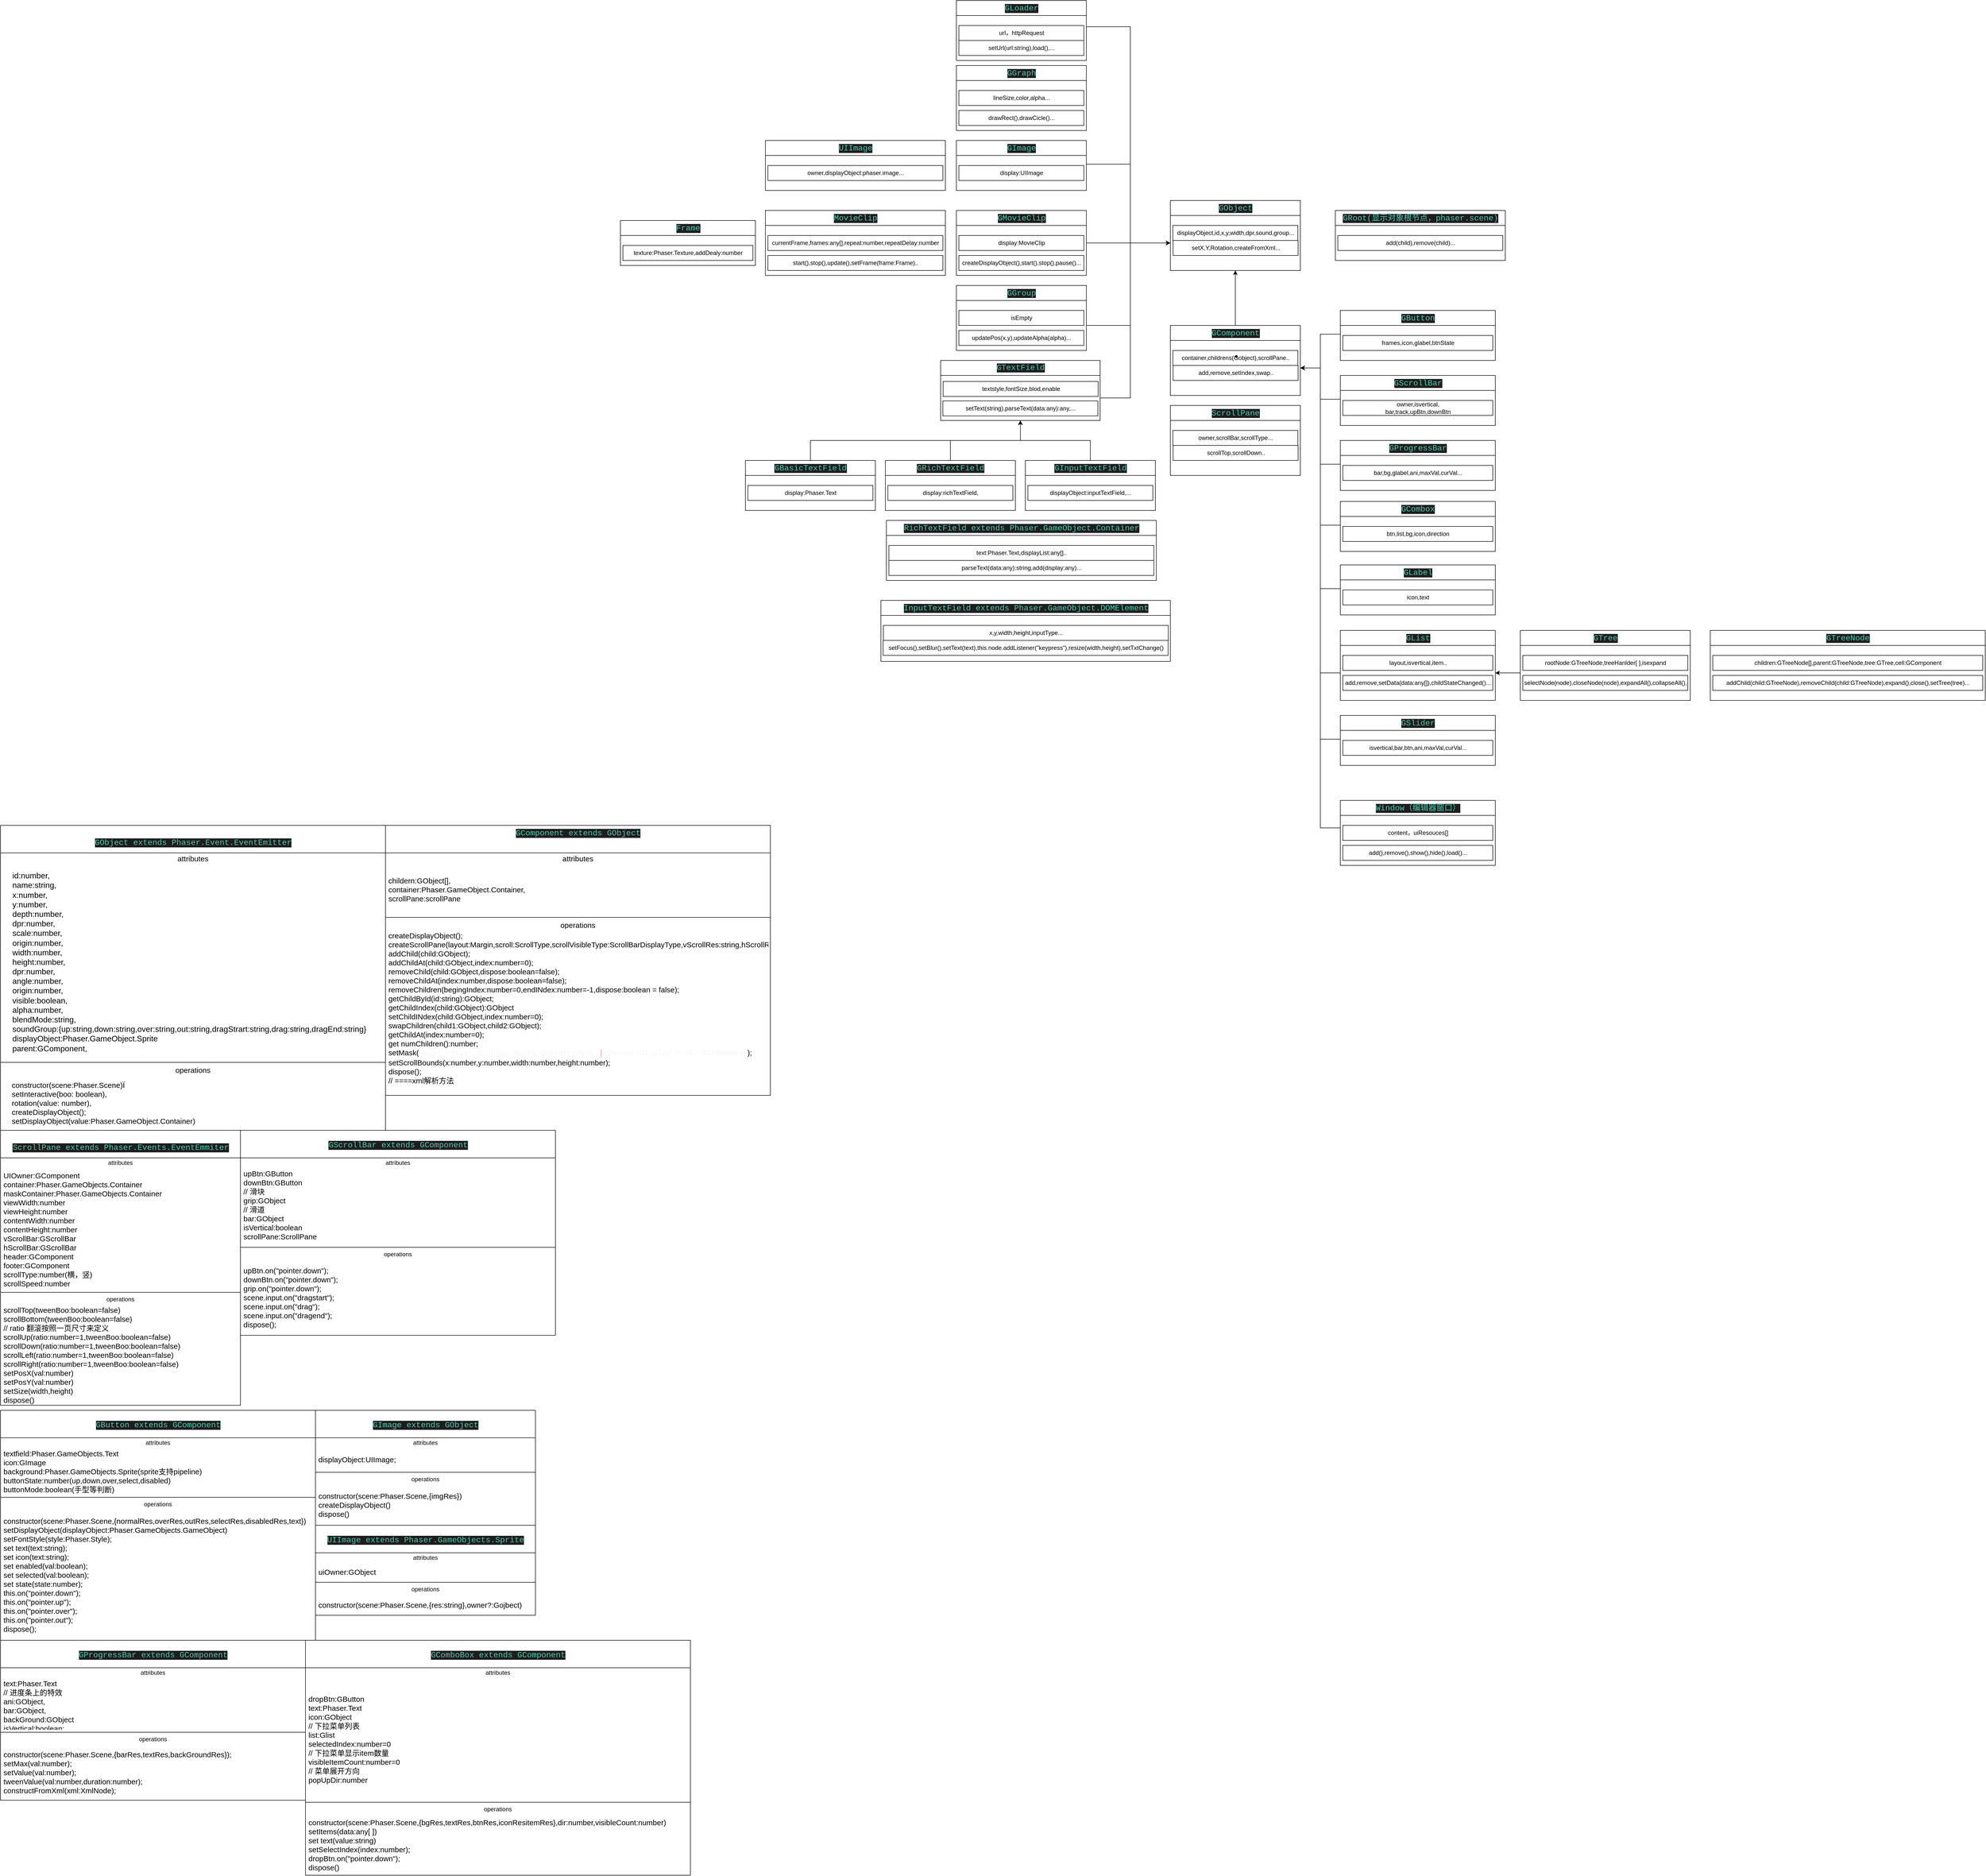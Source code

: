 <mxfile>
    <diagram id="BO4f_YWSRwQBq1X9HVu2" name="Page-1">
        <mxGraphModel dx="3510" dy="3032" grid="1" gridSize="10" guides="1" tooltips="1" connect="1" arrows="1" fold="1" page="1" pageScale="1" pageWidth="827" pageHeight="1169" math="0" shadow="0">
            <root>
                <mxCell id="0"/>
                <mxCell id="1" parent="0"/>
                <mxCell id="26" value="" style="edgeStyle=orthogonalEdgeStyle;rounded=0;orthogonalLoop=1;jettySize=auto;html=1;exitX=0.5;exitY=0;exitDx=0;exitDy=0;entryX=0.5;entryY=1;entryDx=0;entryDy=0;" parent="1" source="152" target="135" edge="1">
                    <mxGeometry relative="1" as="geometry">
                        <Array as="points"/>
                        <mxPoint x="60" y="-1290" as="sourcePoint"/>
                        <mxPoint x="260" y="-1290" as="targetPoint"/>
                    </mxGeometry>
                </mxCell>
                <mxCell id="48" value="&lt;span style=&quot;color: rgb(78 , 201 , 176) ; font-family: &amp;#34;menlo&amp;#34; , &amp;#34;monaco&amp;#34; , &amp;#34;courier new&amp;#34; , monospace , &amp;#34;menlo&amp;#34; , &amp;#34;monaco&amp;#34; , &amp;#34;courier new&amp;#34; , monospace ; font-size: 16px ; background-color: rgb(30 , 30 , 30)&quot;&gt;&lt;br&gt;GObject extends Phaser.Event.EventEmitter&lt;/span&gt;" style="swimlane;fontStyle=0;align=center;verticalAlign=top;childLayout=stackLayout;horizontal=1;startSize=55;horizontalStack=0;resizeParent=1;resizeParentMax=0;resizeLast=0;collapsible=0;marginBottom=0;html=1;" parent="1" vertex="1">
                    <mxGeometry x="-2410" y="-80" width="770" height="610" as="geometry"/>
                </mxCell>
                <mxCell id="49" value="&lt;font style=&quot;font-size: 15px&quot;&gt;attributes&lt;/font&gt;" style="text;html=1;strokeColor=none;fillColor=none;align=center;verticalAlign=middle;spacingLeft=4;spacingRight=4;overflow=hidden;rotatable=0;points=[[0,0.5],[1,0.5]];portConstraint=eastwest;" parent="48" vertex="1">
                    <mxGeometry y="55" width="770" height="20" as="geometry"/>
                </mxCell>
                <mxCell id="50" value="&lt;div style=&quot;font-size: 16px&quot;&gt;&lt;font style=&quot;font-size: 16px&quot;&gt;&amp;nbsp; &amp;nbsp; id:number,&lt;/font&gt;&lt;/div&gt;&lt;div style=&quot;font-size: 16px&quot;&gt;&lt;font style=&quot;font-size: 16px&quot;&gt;&amp;nbsp; &amp;nbsp; name:string,&lt;/font&gt;&lt;/div&gt;&lt;div style=&quot;font-size: 16px&quot;&gt;&lt;font style=&quot;font-size: 16px&quot;&gt;&amp;nbsp; &amp;nbsp; x:number,&lt;/font&gt;&lt;/div&gt;&lt;div style=&quot;font-size: 16px&quot;&gt;&lt;font style=&quot;font-size: 16px&quot;&gt;&amp;nbsp; &amp;nbsp; y:number,&lt;/font&gt;&lt;/div&gt;&lt;div style=&quot;font-size: 16px&quot;&gt;&lt;font style=&quot;font-size: 16px&quot;&gt;&amp;nbsp; &amp;nbsp; depth:number,&lt;/font&gt;&lt;/div&gt;&lt;div style=&quot;font-size: 16px&quot;&gt;&amp;nbsp; &amp;nbsp; dpr:number,&lt;/div&gt;&lt;div style=&quot;font-size: 16px&quot;&gt;&lt;font style=&quot;font-size: 16px&quot;&gt;&amp;nbsp; &amp;nbsp; scale:number,&lt;/font&gt;&lt;/div&gt;&lt;div style=&quot;font-size: 16px&quot;&gt;&lt;font style=&quot;font-size: 16px&quot;&gt;&amp;nbsp; &amp;nbsp; origin:number,&lt;/font&gt;&lt;/div&gt;&lt;div style=&quot;font-size: 16px&quot;&gt;&lt;font style=&quot;font-size: 16px&quot;&gt;&amp;nbsp; &amp;nbsp; width:number,&lt;/font&gt;&lt;/div&gt;&lt;div style=&quot;font-size: 16px&quot;&gt;&lt;font style=&quot;font-size: 16px&quot;&gt;&amp;nbsp; &amp;nbsp; height:number,&lt;/font&gt;&lt;/div&gt;&lt;div style=&quot;font-size: 16px&quot;&gt;&lt;font style=&quot;font-size: 16px&quot;&gt;&amp;nbsp; &amp;nbsp; dpr:number,&lt;/font&gt;&lt;/div&gt;&lt;div style=&quot;font-size: 16px&quot;&gt;&lt;font style=&quot;font-size: 16px&quot;&gt;&amp;nbsp; &amp;nbsp; angle:number,&lt;/font&gt;&lt;/div&gt;&lt;div style=&quot;font-size: 16px&quot;&gt;&lt;font style=&quot;font-size: 16px&quot;&gt;&amp;nbsp; &amp;nbsp; origin:number,&lt;/font&gt;&lt;/div&gt;&lt;div style=&quot;font-size: 16px&quot;&gt;&lt;font style=&quot;font-size: 16px&quot;&gt;&amp;nbsp; &amp;nbsp; visible:boolean,&lt;/font&gt;&lt;/div&gt;&lt;div style=&quot;font-size: 16px&quot;&gt;&lt;font style=&quot;font-size: 16px&quot;&gt;&amp;nbsp; &amp;nbsp; alpha:number,&lt;/font&gt;&lt;/div&gt;&lt;div style=&quot;font-size: 16px&quot;&gt;&lt;font style=&quot;font-size: 16px&quot;&gt;&amp;nbsp; &amp;nbsp; blendMode:string,&lt;/font&gt;&lt;/div&gt;&lt;div style=&quot;font-size: 16px&quot;&gt;&lt;font style=&quot;font-size: 16px&quot;&gt;&amp;nbsp; &amp;nbsp; soundGroup:{up:string,down:string,over:string,out:string,dragStrart:string,drag:string,dragEnd:string}&lt;/font&gt;&lt;/div&gt;&lt;div style=&quot;font-size: 16px&quot;&gt;&lt;font style=&quot;font-size: 16px&quot;&gt;&amp;nbsp; &amp;nbsp; displayObject:Phaser.GameObject.Sprite&lt;/font&gt;&lt;/div&gt;&lt;div style=&quot;font-size: 16px&quot;&gt;&lt;font style=&quot;font-size: 16px&quot;&gt;&amp;nbsp; &amp;nbsp; parent:GComponent,&lt;/font&gt;&lt;/div&gt;" style="text;html=1;strokeColor=none;fillColor=none;align=left;verticalAlign=middle;spacingLeft=4;spacingRight=4;overflow=hidden;rotatable=0;points=[[0,0.5],[1,0.5]];portConstraint=eastwest;" parent="48" vertex="1">
                    <mxGeometry y="75" width="770" height="395" as="geometry"/>
                </mxCell>
                <mxCell id="53" value="" style="line;strokeWidth=1;fillColor=none;align=left;verticalAlign=middle;spacingTop=-1;spacingLeft=3;spacingRight=3;rotatable=0;labelPosition=right;points=[];portConstraint=eastwest;" parent="48" vertex="1">
                    <mxGeometry y="470" width="770" height="8" as="geometry"/>
                </mxCell>
                <mxCell id="54" value="&lt;font style=&quot;font-size: 15px&quot;&gt;operations&lt;/font&gt;" style="text;html=1;strokeColor=none;fillColor=none;align=center;verticalAlign=middle;spacingLeft=4;spacingRight=4;overflow=hidden;rotatable=0;points=[[0,0.5],[1,0.5]];portConstraint=eastwest;" parent="48" vertex="1">
                    <mxGeometry y="478" width="770" height="22" as="geometry"/>
                </mxCell>
                <mxCell id="55" value="&lt;div style=&quot;font-size: 15px&quot;&gt;&lt;font style=&quot;font-size: 15px&quot;&gt;&amp;nbsp; &amp;nbsp; c&lt;/font&gt;&lt;span&gt;onstructor(scene:Phaser.Scene)Ï&lt;/span&gt;&lt;/div&gt;&lt;div style=&quot;font-size: 15px&quot;&gt;&lt;font style=&quot;font-size: 15px&quot;&gt;&amp;nbsp; &amp;nbsp; setInteractive(boo: boolean),&lt;/font&gt;&lt;/div&gt;&lt;div style=&quot;font-size: 15px&quot;&gt;&lt;font style=&quot;font-size: 15px&quot;&gt;&amp;nbsp; &amp;nbsp; rotation(value: number),&lt;/font&gt;&lt;/div&gt;&lt;div style=&quot;font-size: 15px&quot;&gt;&lt;font style=&quot;font-size: 15px&quot;&gt;&amp;nbsp; &amp;nbsp; createDisplayObject();&lt;br&gt;&lt;/font&gt;&lt;/div&gt;&lt;div style=&quot;font-size: 15px&quot;&gt;&lt;font style=&quot;font-size: 15px&quot;&gt;&amp;nbsp; &amp;nbsp; setDisplayObject(value:Phaser.GameObject.Container)&lt;/font&gt;&lt;/div&gt;" style="text;html=1;strokeColor=none;fillColor=none;align=left;verticalAlign=middle;spacingLeft=4;spacingRight=4;overflow=hidden;rotatable=0;points=[[0,0.5],[1,0.5]];portConstraint=eastwest;" parent="48" vertex="1">
                    <mxGeometry y="500" width="770" height="110" as="geometry"/>
                </mxCell>
                <mxCell id="75" value="&lt;span style=&quot;color: rgb(78 , 201 , 176) ; font-family: &amp;#34;menlo&amp;#34; , &amp;#34;monaco&amp;#34; , &amp;#34;courier new&amp;#34; , monospace , &amp;#34;menlo&amp;#34; , &amp;#34;monaco&amp;#34; , &amp;#34;courier new&amp;#34; , monospace ; font-size: 16px ; background-color: rgb(30 , 30 , 30)&quot;&gt;&lt;br&gt;ScrollPane extends Phaser.Events.EventEmmiter&lt;/span&gt;" style="swimlane;fontStyle=0;align=center;verticalAlign=top;childLayout=stackLayout;horizontal=1;startSize=55;horizontalStack=0;resizeParent=1;resizeParentMax=0;resizeLast=0;collapsible=0;marginBottom=0;html=1;rounded=0;sketch=0;" parent="1" vertex="1">
                    <mxGeometry x="-2410" y="530" width="480" height="550" as="geometry"/>
                </mxCell>
                <mxCell id="76" value="attributes" style="text;html=1;strokeColor=none;fillColor=none;align=center;verticalAlign=middle;spacingLeft=4;spacingRight=4;overflow=hidden;rotatable=0;points=[[0,0.5],[1,0.5]];portConstraint=eastwest;" parent="75" vertex="1">
                    <mxGeometry y="55" width="480" height="20" as="geometry"/>
                </mxCell>
                <mxCell id="77" value="&lt;font style=&quot;font-size: 15px&quot;&gt;UIOwner:GComponent&lt;br&gt;container:Phaser.GameObjects.Container&lt;br&gt;maskContainer:Phaser.GameObjects.Container&lt;br&gt;viewWidth:number&lt;br&gt;viewHeight:number&lt;br&gt;contentWidth:number&lt;br&gt;contentHeight:number&lt;br&gt;vScrollBar:GScrollBar&lt;br&gt;hScrollBar:GScrollBar&lt;br&gt;header:GComponent&lt;br&gt;footer:GComponent&lt;br&gt;scrollType:number(横，竖)&lt;br&gt;scrollSpeed:number&lt;br&gt;&lt;/font&gt;" style="text;html=1;strokeColor=none;fillColor=none;align=left;verticalAlign=middle;spacingLeft=4;spacingRight=4;overflow=hidden;rotatable=0;points=[[0,0.5],[1,0.5]];portConstraint=eastwest;" parent="75" vertex="1">
                    <mxGeometry y="75" width="480" height="245" as="geometry"/>
                </mxCell>
                <mxCell id="80" value="" style="line;strokeWidth=1;fillColor=none;align=left;verticalAlign=middle;spacingTop=-1;spacingLeft=3;spacingRight=3;rotatable=0;labelPosition=right;points=[];portConstraint=eastwest;" parent="75" vertex="1">
                    <mxGeometry y="320" width="480" height="8" as="geometry"/>
                </mxCell>
                <mxCell id="81" value="operations" style="text;html=1;strokeColor=none;fillColor=none;align=center;verticalAlign=middle;spacingLeft=4;spacingRight=4;overflow=hidden;rotatable=0;points=[[0,0.5],[1,0.5]];portConstraint=eastwest;" parent="75" vertex="1">
                    <mxGeometry y="328" width="480" height="20" as="geometry"/>
                </mxCell>
                <mxCell id="82" value="&lt;span style=&quot;font-size: 15px&quot;&gt;scrollTop(tweenBoo:boolean=false)&lt;br&gt;scrollBottom(tweenBoo:boolean=false)&lt;br&gt;// ratio 翻滚按照一页尺寸来定义&lt;br&gt;&lt;/span&gt;&lt;span style=&quot;font-size: 15px&quot;&gt;scrollUp(ratio:number=1,tweenBoo:boolean=false)&lt;br&gt;scrollDown(&lt;/span&gt;&lt;span style=&quot;font-size: 15px&quot;&gt;ratio:number=1,tweenBoo:boolean=false&lt;/span&gt;&lt;span style=&quot;font-size: 15px&quot;&gt;)&lt;br&gt;scrollLeft(&lt;/span&gt;&lt;span style=&quot;font-size: 15px&quot;&gt;ratio:number=1,tweenBoo:boolean=false&lt;/span&gt;&lt;span style=&quot;font-size: 15px&quot;&gt;)&lt;br&gt;scrollRight(&lt;/span&gt;&lt;span style=&quot;font-size: 15px&quot;&gt;ratio:number=1,tweenBoo:boolean=false)&lt;br&gt;&lt;/span&gt;&lt;span style=&quot;font-size: 15px&quot;&gt;setPosX(val:number)&lt;br&gt;setPosY(val:number)&lt;br&gt;setSize(width,height)&lt;br&gt;dispose()&lt;br&gt;&lt;br&gt;&lt;/span&gt;" style="text;html=1;strokeColor=none;fillColor=none;align=left;verticalAlign=middle;spacingLeft=4;spacingRight=4;overflow=hidden;rotatable=0;points=[[0,0.5],[1,0.5]];portConstraint=eastwest;" parent="75" vertex="1">
                    <mxGeometry y="348" width="480" height="202" as="geometry"/>
                </mxCell>
                <mxCell id="83" value="&lt;br style=&quot;color: rgb(78 , 201 , 176) ; font-family: &amp;#34;menlo&amp;#34; , &amp;#34;monaco&amp;#34; , &amp;#34;courier new&amp;#34; , monospace , &amp;#34;menlo&amp;#34; , &amp;#34;monaco&amp;#34; , &amp;#34;courier new&amp;#34; , monospace ; font-size: 16px&quot;&gt;&lt;span style=&quot;color: rgb(78 , 201 , 176) ; font-family: &amp;#34;menlo&amp;#34; , &amp;#34;monaco&amp;#34; , &amp;#34;courier new&amp;#34; , monospace , &amp;#34;menlo&amp;#34; , &amp;#34;monaco&amp;#34; , &amp;#34;courier new&amp;#34; , monospace ; font-size: 16px ; background-color: rgb(30 , 30 , 30)&quot;&gt;GScrollBar extends GComponent&lt;/span&gt;" style="swimlane;fontStyle=0;align=center;verticalAlign=top;childLayout=stackLayout;horizontal=1;startSize=55;horizontalStack=0;resizeParent=1;resizeParentMax=0;resizeLast=0;collapsible=0;marginBottom=0;html=1;rounded=0;sketch=0;" parent="1" vertex="1">
                    <mxGeometry x="-1930" y="530" width="630" height="410" as="geometry"/>
                </mxCell>
                <mxCell id="84" value="attributes" style="text;html=1;strokeColor=none;fillColor=none;align=center;verticalAlign=middle;spacingLeft=4;spacingRight=4;overflow=hidden;rotatable=0;points=[[0,0.5],[1,0.5]];portConstraint=eastwest;" parent="83" vertex="1">
                    <mxGeometry y="55" width="630" height="20" as="geometry"/>
                </mxCell>
                <mxCell id="85" value="&lt;span style=&quot;font-size: 15px&quot;&gt;upBtn:GButton&lt;br&gt;downBtn:GButton&lt;br&gt;// 滑块&lt;br&gt;grip:GObject&lt;br&gt;// 滑道&lt;br&gt;bar:GObject&lt;br&gt;isVertical:boolean&lt;br&gt;scrollPane:ScrollPane&lt;br&gt;&lt;br&gt;&lt;/span&gt;" style="text;html=1;strokeColor=none;fillColor=none;align=left;verticalAlign=middle;spacingLeft=4;spacingRight=4;overflow=hidden;rotatable=0;points=[[0,0.5],[1,0.5]];portConstraint=eastwest;" parent="83" vertex="1">
                    <mxGeometry y="75" width="630" height="155" as="geometry"/>
                </mxCell>
                <mxCell id="88" value="" style="line;strokeWidth=1;fillColor=none;align=left;verticalAlign=middle;spacingTop=-1;spacingLeft=3;spacingRight=3;rotatable=0;labelPosition=right;points=[];portConstraint=eastwest;" parent="83" vertex="1">
                    <mxGeometry y="230" width="630" height="8" as="geometry"/>
                </mxCell>
                <mxCell id="89" value="operations" style="text;html=1;strokeColor=none;fillColor=none;align=center;verticalAlign=middle;spacingLeft=4;spacingRight=4;overflow=hidden;rotatable=0;points=[[0,0.5],[1,0.5]];portConstraint=eastwest;" parent="83" vertex="1">
                    <mxGeometry y="238" width="630" height="20" as="geometry"/>
                </mxCell>
                <mxCell id="90" value="&lt;span style=&quot;font-size: 15px&quot;&gt;upBtn.on(&quot;pointer.down&quot;);&lt;br&gt;&lt;/span&gt;&lt;span style=&quot;font-size: 15px&quot;&gt;downBtn.on(&quot;pointer.down&quot;);&lt;br&gt;&lt;/span&gt;&lt;span style=&quot;font-size: 15px&quot;&gt;grip.on(&quot;pointer.down&quot;);&lt;br&gt;scene.input.on(&quot;dragstart&quot;);&lt;br&gt;&lt;/span&gt;&lt;span style=&quot;font-size: 15px&quot;&gt;scene.input.on(&quot;drag&quot;);&lt;br&gt;&lt;/span&gt;&lt;span style=&quot;font-size: 15px&quot;&gt;scene.input.on(&quot;dragend&quot;);&lt;br&gt;&lt;/span&gt;&lt;span style=&quot;font-size: 15px&quot;&gt;dispose();&lt;br&gt;&lt;/span&gt;" style="text;html=1;strokeColor=none;fillColor=none;align=left;verticalAlign=middle;spacingLeft=4;spacingRight=4;overflow=hidden;rotatable=0;points=[[0,0.5],[1,0.5]];portConstraint=eastwest;" parent="83" vertex="1">
                    <mxGeometry y="258" width="630" height="152" as="geometry"/>
                </mxCell>
                <mxCell id="91" value="&lt;br style=&quot;color: rgb(78 , 201 , 176) ; font-family: &amp;#34;menlo&amp;#34; , &amp;#34;monaco&amp;#34; , &amp;#34;courier new&amp;#34; , monospace , &amp;#34;menlo&amp;#34; , &amp;#34;monaco&amp;#34; , &amp;#34;courier new&amp;#34; , monospace ; font-size: 16px&quot;&gt;&lt;span style=&quot;color: rgb(78 , 201 , 176) ; font-family: &amp;#34;menlo&amp;#34; , &amp;#34;monaco&amp;#34; , &amp;#34;courier new&amp;#34; , monospace , &amp;#34;menlo&amp;#34; , &amp;#34;monaco&amp;#34; , &amp;#34;courier new&amp;#34; , monospace ; font-size: 16px ; background-color: rgb(30 , 30 , 30)&quot;&gt;GButton extends GComponent&lt;/span&gt;" style="swimlane;fontStyle=0;align=center;verticalAlign=top;childLayout=stackLayout;horizontal=1;startSize=55;horizontalStack=0;resizeParent=1;resizeParentMax=0;resizeLast=0;collapsible=0;marginBottom=0;html=1;rounded=0;sketch=0;" parent="1" vertex="1">
                    <mxGeometry x="-2410" y="1090" width="630" height="460" as="geometry"/>
                </mxCell>
                <mxCell id="92" value="attributes" style="text;html=1;strokeColor=none;fillColor=none;align=center;verticalAlign=middle;spacingLeft=4;spacingRight=4;overflow=hidden;rotatable=0;points=[[0,0.5],[1,0.5]];portConstraint=eastwest;" parent="91" vertex="1">
                    <mxGeometry y="55" width="630" height="20" as="geometry"/>
                </mxCell>
                <mxCell id="93" value="&lt;font style=&quot;font-size: 15px&quot;&gt;textfield:Phaser.GameObjects.Text&lt;br&gt;icon:GImage&lt;br&gt;background:Phaser.GameObjects.Sprite(sprite支持pipeline)&lt;br&gt;buttonState:number(up,down,over,select,disabled)&lt;br&gt;buttonMode:boolean(手型等判断)&lt;br&gt;&lt;br&gt;&lt;br&gt;&lt;/font&gt;" style="text;html=1;strokeColor=none;fillColor=none;align=left;verticalAlign=middle;spacingLeft=4;spacingRight=4;overflow=hidden;rotatable=0;points=[[0,0.5],[1,0.5]];portConstraint=eastwest;" parent="91" vertex="1">
                    <mxGeometry y="75" width="630" height="95" as="geometry"/>
                </mxCell>
                <mxCell id="96" value="" style="line;strokeWidth=1;fillColor=none;align=left;verticalAlign=middle;spacingTop=-1;spacingLeft=3;spacingRight=3;rotatable=0;labelPosition=right;points=[];portConstraint=eastwest;" parent="91" vertex="1">
                    <mxGeometry y="170" width="630" height="8" as="geometry"/>
                </mxCell>
                <mxCell id="97" value="operations" style="text;html=1;strokeColor=none;fillColor=none;align=center;verticalAlign=middle;spacingLeft=4;spacingRight=4;overflow=hidden;rotatable=0;points=[[0,0.5],[1,0.5]];portConstraint=eastwest;" parent="91" vertex="1">
                    <mxGeometry y="178" width="630" height="20" as="geometry"/>
                </mxCell>
                <mxCell id="98" value="&lt;font style=&quot;font-size: 15px&quot;&gt;constructor(scene:Phaser.Scene,{normalRes,overRes,outRes,selectRes,disabledRes,text})&lt;br&gt;setDisplayObject(displayObject:Phaser.GameObjects.GameObject)&lt;br&gt;setFontStyle(style:Phaser.Style);&lt;br&gt;set text(text:string);&lt;br&gt;set icon(text:string);&lt;br&gt;set enabled(val:boolean);&lt;br&gt;set selected(val:boolean);&lt;br&gt;set state(state:number);&lt;br&gt;this.on(&quot;pointer.down&quot;);&lt;br&gt;this.on(&quot;pointer.up&quot;);&lt;br&gt;this.on(&quot;pointer.over&quot;);&lt;br&gt;this.on(&quot;pointer.out&quot;);&lt;br&gt;dispose();&lt;br&gt;&lt;/font&gt;" style="text;html=1;strokeColor=none;fillColor=none;align=left;verticalAlign=middle;spacingLeft=4;spacingRight=4;overflow=hidden;rotatable=0;points=[[0,0.5],[1,0.5]];portConstraint=eastwest;" parent="91" vertex="1">
                    <mxGeometry y="198" width="630" height="262" as="geometry"/>
                </mxCell>
                <mxCell id="99" value="&lt;br style=&quot;color: rgb(78 , 201 , 176) ; font-family: &amp;#34;menlo&amp;#34; , &amp;#34;monaco&amp;#34; , &amp;#34;courier new&amp;#34; , monospace , &amp;#34;menlo&amp;#34; , &amp;#34;monaco&amp;#34; , &amp;#34;courier new&amp;#34; , monospace ; font-size: 16px&quot;&gt;&lt;span style=&quot;color: rgb(78 , 201 , 176) ; font-family: &amp;#34;menlo&amp;#34; , &amp;#34;monaco&amp;#34; , &amp;#34;courier new&amp;#34; , monospace , &amp;#34;menlo&amp;#34; , &amp;#34;monaco&amp;#34; , &amp;#34;courier new&amp;#34; , monospace ; font-size: 16px ; background-color: rgb(30 , 30 , 30)&quot;&gt;GImage extends GObject&lt;/span&gt;" style="swimlane;fontStyle=0;align=center;verticalAlign=top;childLayout=stackLayout;horizontal=1;startSize=55;horizontalStack=0;resizeParent=1;resizeParentMax=0;resizeLast=0;collapsible=0;marginBottom=0;html=1;rounded=0;sketch=0;" parent="1" vertex="1">
                    <mxGeometry x="-1780" y="1090" width="440" height="230" as="geometry"/>
                </mxCell>
                <mxCell id="100" value="attributes" style="text;html=1;strokeColor=none;fillColor=none;align=center;verticalAlign=middle;spacingLeft=4;spacingRight=4;overflow=hidden;rotatable=0;points=[[0,0.5],[1,0.5]];portConstraint=eastwest;" parent="99" vertex="1">
                    <mxGeometry y="55" width="440" height="20" as="geometry"/>
                </mxCell>
                <mxCell id="101" value="&lt;span style=&quot;font-size: 15px&quot;&gt;displayObject:UIImage;&lt;br&gt;&lt;/span&gt;" style="text;html=1;strokeColor=none;fillColor=none;align=left;verticalAlign=middle;spacingLeft=4;spacingRight=4;overflow=hidden;rotatable=0;points=[[0,0.5],[1,0.5]];portConstraint=eastwest;" parent="99" vertex="1">
                    <mxGeometry y="75" width="440" height="45" as="geometry"/>
                </mxCell>
                <mxCell id="104" value="" style="line;strokeWidth=1;fillColor=none;align=left;verticalAlign=middle;spacingTop=-1;spacingLeft=3;spacingRight=3;rotatable=0;labelPosition=right;points=[];portConstraint=eastwest;" parent="99" vertex="1">
                    <mxGeometry y="120" width="440" height="8" as="geometry"/>
                </mxCell>
                <mxCell id="105" value="operations" style="text;html=1;strokeColor=none;fillColor=none;align=center;verticalAlign=middle;spacingLeft=4;spacingRight=4;overflow=hidden;rotatable=0;points=[[0,0.5],[1,0.5]];portConstraint=eastwest;" parent="99" vertex="1">
                    <mxGeometry y="128" width="440" height="20" as="geometry"/>
                </mxCell>
                <mxCell id="106" value="&lt;span style=&quot;font-size: 15px&quot;&gt;constructor(scene:Phaser.Scene,{imgRes})&lt;br&gt;createDisplayObject()&lt;br&gt;dispose()&lt;br&gt;&lt;/span&gt;" style="text;html=1;strokeColor=none;fillColor=none;align=left;verticalAlign=middle;spacingLeft=4;spacingRight=4;overflow=hidden;rotatable=0;points=[[0,0.5],[1,0.5]];portConstraint=eastwest;" parent="99" vertex="1">
                    <mxGeometry y="148" width="440" height="82" as="geometry"/>
                </mxCell>
                <mxCell id="67" value="&lt;span style=&quot;color: rgb(78 , 201 , 176) ; font-family: &amp;#34;menlo&amp;#34; , &amp;#34;monaco&amp;#34; , &amp;#34;courier new&amp;#34; , monospace , &amp;#34;menlo&amp;#34; , &amp;#34;monaco&amp;#34; , &amp;#34;courier new&amp;#34; , monospace ; font-size: 16px ; background-color: rgb(30 , 30 , 30)&quot;&gt;GComponent extends GObject&lt;br&gt;&lt;/span&gt;" style="swimlane;fontStyle=0;align=center;verticalAlign=top;childLayout=stackLayout;horizontal=1;startSize=55;horizontalStack=0;resizeParent=1;resizeParentMax=0;resizeLast=0;collapsible=0;marginBottom=0;html=1;rounded=0;sketch=0;" parent="1" vertex="1">
                    <mxGeometry x="-1640" y="-80" width="770" height="540" as="geometry"/>
                </mxCell>
                <mxCell id="68" value="&lt;font style=&quot;font-size: 15px&quot;&gt;attributes&lt;/font&gt;" style="text;html=1;strokeColor=none;fillColor=none;align=center;verticalAlign=middle;spacingLeft=4;spacingRight=4;overflow=hidden;rotatable=0;points=[[0,0.5],[1,0.5]];portConstraint=eastwest;" parent="67" vertex="1">
                    <mxGeometry y="55" width="770" height="20" as="geometry"/>
                </mxCell>
                <mxCell id="69" value="&lt;font style=&quot;font-size: 15px&quot;&gt;childern:GObject[],&lt;br&gt;container:Phaser.GameObject.Container,&lt;br&gt;scrollPane:scrollPane&lt;br&gt;&lt;/font&gt;" style="text;html=1;strokeColor=none;fillColor=none;align=left;verticalAlign=middle;spacingLeft=4;spacingRight=4;overflow=hidden;rotatable=0;points=[[0,0.5],[1,0.5]];portConstraint=eastwest;" parent="67" vertex="1">
                    <mxGeometry y="75" width="770" height="105" as="geometry"/>
                </mxCell>
                <mxCell id="72" value="" style="line;strokeWidth=1;fillColor=none;align=left;verticalAlign=middle;spacingTop=-1;spacingLeft=3;spacingRight=3;rotatable=0;labelPosition=right;points=[];portConstraint=eastwest;" parent="67" vertex="1">
                    <mxGeometry y="180" width="770" height="8" as="geometry"/>
                </mxCell>
                <mxCell id="73" value="&lt;font style=&quot;font-size: 15px&quot;&gt;operations&lt;/font&gt;" style="text;html=1;strokeColor=none;fillColor=none;align=center;verticalAlign=middle;spacingLeft=4;spacingRight=4;overflow=hidden;rotatable=0;points=[[0,0.5],[1,0.5]];portConstraint=eastwest;" parent="67" vertex="1">
                    <mxGeometry y="188" width="770" height="20" as="geometry"/>
                </mxCell>
                <mxCell id="74" value="&lt;div style=&quot;color: rgb(246 , 246 , 244) ; background-color: rgb(40 , 42 , 54) ; font-family: &amp;#34;menlo&amp;#34; , &amp;#34;monaco&amp;#34; , &amp;#34;courier new&amp;#34; , monospace ; line-height: 18px&quot;&gt;&lt;/div&gt;&lt;font style=&quot;font-size: 15px&quot;&gt;createDisplayObject();&lt;br&gt;createScrollPane(layout:Margin,scroll:ScrollType,scrollVisibleType:ScrollBarDisplayType,vScrollRes:string,hScrollRes:string,headerRes:string,footerRes:string);&lt;br&gt;addChild(child:GObject);&lt;br&gt;addChildAt(child:GObject,index:number=0);&lt;br&gt;removeChild(child:GObject,dispose:boolean=false);&lt;br&gt;removeChildAt(index:number,dispose:boolean=false);&lt;br&gt;removeChildren(begingIndex:number=0,endINdex:number=-1,dispose:boolean = false);&lt;br&gt;getChildById(id:string):GObject;&lt;br&gt;getChildIndex(child:GObject):GObject&lt;br&gt;setChildINdex(child:GObject,index:number=0);&lt;br&gt;swapChildren(child1:GObject,child2:GObject);&lt;br&gt;getChildAt(index:number=0);&lt;br&gt;get numChildren():number;&lt;br&gt;setMask(&lt;span class=&quot;mtk1&quot; style=&quot;color: rgb(246 , 246 , 244) ; font-family: &amp;#34;menlo&amp;#34; , &amp;#34;monaco&amp;#34; , &amp;#34;courier new&amp;#34; , monospace&quot;&gt;mask: Phaser.Display.Masks.&lt;/span&gt;&lt;span class=&quot;mtk1&quot; style=&quot;color: rgb(246 , 246 , 244) ; font-family: &amp;#34;menlo&amp;#34; , &amp;#34;monaco&amp;#34; , &amp;#34;courier new&amp;#34; , monospace&quot;&gt;GeometryMask&lt;/span&gt;&lt;span class=&quot;mtk1&quot; style=&quot;color: rgb(246 , 246 , 244) ; font-family: &amp;#34;menlo&amp;#34; , &amp;#34;monaco&amp;#34; , &amp;#34;courier new&amp;#34; , monospace&quot;&gt; &lt;/span&gt;&lt;span class=&quot;mtk10&quot; style=&quot;color: rgb(242 , 134 , 196) ; font-family: &amp;#34;menlo&amp;#34; , &amp;#34;monaco&amp;#34; , &amp;#34;courier new&amp;#34; , monospace&quot;&gt;|&lt;/span&gt;&lt;span class=&quot;mtk1&quot; style=&quot;color: rgb(246 , 246 , 244) ; font-family: &amp;#34;menlo&amp;#34; , &amp;#34;monaco&amp;#34; , &amp;#34;courier new&amp;#34; , monospace&quot;&gt; Phaser.Display.Masks.BitmapMask&lt;/span&gt;);&lt;br&gt;setScrollBounds(x:number,y:number,width:number,height:number);&lt;br&gt;dispose();&lt;br&gt;// ====xml解析方法&lt;br&gt;&lt;/font&gt;&lt;div style=&quot;font-family: &amp;#34;menlo&amp;#34; , &amp;#34;monaco&amp;#34; , &amp;#34;courier new&amp;#34; , monospace ; line-height: 18px ; font-size: 15px&quot;&gt;&lt;font color=&quot;#ffffff&quot; style=&quot;font-size: 15px&quot;&gt;constructFromXML(xml:XmlNode)&lt;/font&gt;&lt;/div&gt;" style="text;html=1;strokeColor=none;fillColor=none;align=left;verticalAlign=middle;spacingLeft=4;spacingRight=4;overflow=hidden;rotatable=0;points=[[0,0.5],[1,0.5]];portConstraint=eastwest;" parent="67" vertex="1">
                    <mxGeometry y="208" width="770" height="332" as="geometry"/>
                </mxCell>
                <mxCell id="107" value="&lt;br style=&quot;color: rgb(78 , 201 , 176) ; font-family: &amp;#34;menlo&amp;#34; , &amp;#34;monaco&amp;#34; , &amp;#34;courier new&amp;#34; , monospace , &amp;#34;menlo&amp;#34; , &amp;#34;monaco&amp;#34; , &amp;#34;courier new&amp;#34; , monospace ; font-size: 16px&quot;&gt;&lt;span style=&quot;color: rgb(78 , 201 , 176) ; font-family: &amp;#34;menlo&amp;#34; , &amp;#34;monaco&amp;#34; , &amp;#34;courier new&amp;#34; , monospace , &amp;#34;menlo&amp;#34; , &amp;#34;monaco&amp;#34; , &amp;#34;courier new&amp;#34; , monospace ; font-size: 16px ; background-color: rgb(30 , 30 , 30)&quot;&gt;UIImage extends Phaser.GameObjects.Sprite&lt;/span&gt;" style="swimlane;fontStyle=0;align=center;verticalAlign=top;childLayout=stackLayout;horizontal=1;startSize=55;horizontalStack=0;resizeParent=1;resizeParentMax=0;resizeLast=0;collapsible=0;marginBottom=0;html=1;rounded=0;sketch=0;" parent="1" vertex="1">
                    <mxGeometry x="-1780" y="1320" width="440" height="180" as="geometry"/>
                </mxCell>
                <mxCell id="108" value="attributes" style="text;html=1;strokeColor=none;fillColor=none;align=center;verticalAlign=middle;spacingLeft=4;spacingRight=4;overflow=hidden;rotatable=0;points=[[0,0.5],[1,0.5]];portConstraint=eastwest;" parent="107" vertex="1">
                    <mxGeometry y="55" width="440" height="20" as="geometry"/>
                </mxCell>
                <mxCell id="109" value="&lt;font style=&quot;font-size: 15px&quot;&gt;uiOwner:GObject&lt;/font&gt;" style="text;html=1;strokeColor=none;fillColor=none;align=left;verticalAlign=middle;spacingLeft=4;spacingRight=4;overflow=hidden;rotatable=0;points=[[0,0.5],[1,0.5]];portConstraint=eastwest;" parent="107" vertex="1">
                    <mxGeometry y="75" width="440" height="35" as="geometry"/>
                </mxCell>
                <mxCell id="112" value="" style="line;strokeWidth=1;fillColor=none;align=left;verticalAlign=middle;spacingTop=-1;spacingLeft=3;spacingRight=3;rotatable=0;labelPosition=right;points=[];portConstraint=eastwest;" parent="107" vertex="1">
                    <mxGeometry y="110" width="440" height="8" as="geometry"/>
                </mxCell>
                <mxCell id="113" value="operations" style="text;html=1;strokeColor=none;fillColor=none;align=center;verticalAlign=middle;spacingLeft=4;spacingRight=4;overflow=hidden;rotatable=0;points=[[0,0.5],[1,0.5]];portConstraint=eastwest;" parent="107" vertex="1">
                    <mxGeometry y="118" width="440" height="20" as="geometry"/>
                </mxCell>
                <mxCell id="114" value="&lt;font style=&quot;font-size: 15px&quot;&gt;constructor(scene:Phaser.Scene,{res:string},owner?:Gojbect)&lt;br&gt;&lt;/font&gt;" style="text;html=1;strokeColor=none;fillColor=none;align=left;verticalAlign=middle;spacingLeft=4;spacingRight=4;overflow=hidden;rotatable=0;points=[[0,0.5],[1,0.5]];portConstraint=eastwest;" parent="107" vertex="1">
                    <mxGeometry y="138" width="440" height="42" as="geometry"/>
                </mxCell>
                <mxCell id="115" value="&lt;br style=&quot;color: rgb(78 , 201 , 176) ; font-family: &amp;#34;menlo&amp;#34; , &amp;#34;monaco&amp;#34; , &amp;#34;courier new&amp;#34; , monospace , &amp;#34;menlo&amp;#34; , &amp;#34;monaco&amp;#34; , &amp;#34;courier new&amp;#34; , monospace ; font-size: 16px&quot;&gt;&lt;span style=&quot;color: rgb(78 , 201 , 176) ; font-family: &amp;#34;menlo&amp;#34; , &amp;#34;monaco&amp;#34; , &amp;#34;courier new&amp;#34; , monospace , &amp;#34;menlo&amp;#34; , &amp;#34;monaco&amp;#34; , &amp;#34;courier new&amp;#34; , monospace ; font-size: 16px ; background-color: rgb(30 , 30 , 30)&quot;&gt;GProgressBar extends GComponent&lt;/span&gt;" style="swimlane;fontStyle=0;align=center;verticalAlign=top;childLayout=stackLayout;horizontal=1;startSize=55;horizontalStack=0;resizeParent=1;resizeParentMax=0;resizeLast=0;collapsible=0;marginBottom=0;html=1;rounded=0;sketch=0;" parent="1" vertex="1">
                    <mxGeometry x="-2410" y="1550" width="610" height="320" as="geometry"/>
                </mxCell>
                <mxCell id="116" value="attributes" style="text;html=1;strokeColor=none;fillColor=none;align=center;verticalAlign=middle;spacingLeft=4;spacingRight=4;overflow=hidden;rotatable=0;points=[[0,0.5],[1,0.5]];portConstraint=eastwest;" parent="115" vertex="1">
                    <mxGeometry y="55" width="610" height="20" as="geometry"/>
                </mxCell>
                <mxCell id="117" value="&lt;font style=&quot;font-size: 15px&quot;&gt;text:Phaser.Text&lt;br&gt;// 进度条上的特效&lt;br&gt;ani:GObject,&lt;br&gt;bar:GObject,&lt;br&gt;backGround:GObject&lt;br&gt;isVertical:boolean;&lt;/font&gt;&lt;font&gt;&lt;br&gt;&lt;br&gt;&lt;/font&gt;" style="text;html=1;strokeColor=none;fillColor=none;align=left;verticalAlign=middle;spacingLeft=4;spacingRight=4;overflow=hidden;rotatable=0;points=[[0,0.5],[1,0.5]];portConstraint=eastwest;" parent="115" vertex="1">
                    <mxGeometry y="75" width="610" height="105" as="geometry"/>
                </mxCell>
                <mxCell id="120" value="" style="line;strokeWidth=1;fillColor=none;align=left;verticalAlign=middle;spacingTop=-1;spacingLeft=3;spacingRight=3;rotatable=0;labelPosition=right;points=[];portConstraint=eastwest;" parent="115" vertex="1">
                    <mxGeometry y="180" width="610" height="8" as="geometry"/>
                </mxCell>
                <mxCell id="121" value="operations" style="text;html=1;strokeColor=none;fillColor=none;align=center;verticalAlign=middle;spacingLeft=4;spacingRight=4;overflow=hidden;rotatable=0;points=[[0,0.5],[1,0.5]];portConstraint=eastwest;" parent="115" vertex="1">
                    <mxGeometry y="188" width="610" height="20" as="geometry"/>
                </mxCell>
                <mxCell id="122" value="&lt;span style=&quot;font-size: 15px&quot;&gt;constructor(scene:Phaser.Scene,{&lt;/span&gt;&lt;span style=&quot;font-size: 15px&quot;&gt;barRes,textRes,backGroundRes&lt;/span&gt;&lt;span style=&quot;font-size: 15px&quot;&gt;});&lt;br&gt;setMax(val:number);&lt;br&gt;setValue(val:number);&lt;br&gt;tweenValue(val:number,duration:number);&lt;br&gt;constructFromXml(xml:XmlNode);&lt;br&gt;&lt;/span&gt;" style="text;html=1;strokeColor=none;fillColor=none;align=left;verticalAlign=middle;spacingLeft=4;spacingRight=4;overflow=hidden;rotatable=0;points=[[0,0.5],[1,0.5]];portConstraint=eastwest;" parent="115" vertex="1">
                    <mxGeometry y="208" width="610" height="112" as="geometry"/>
                </mxCell>
                <mxCell id="123" value="&lt;br style=&quot;color: rgb(78 , 201 , 176) ; font-family: &amp;#34;menlo&amp;#34; , &amp;#34;monaco&amp;#34; , &amp;#34;courier new&amp;#34; , monospace , &amp;#34;menlo&amp;#34; , &amp;#34;monaco&amp;#34; , &amp;#34;courier new&amp;#34; , monospace ; font-size: 16px&quot;&gt;&lt;span style=&quot;color: rgb(78 , 201 , 176) ; font-family: &amp;#34;menlo&amp;#34; , &amp;#34;monaco&amp;#34; , &amp;#34;courier new&amp;#34; , monospace , &amp;#34;menlo&amp;#34; , &amp;#34;monaco&amp;#34; , &amp;#34;courier new&amp;#34; , monospace ; font-size: 16px ; background-color: rgb(30 , 30 , 30)&quot;&gt;GComboBox extends GComponent&lt;/span&gt;" style="swimlane;fontStyle=0;align=center;verticalAlign=top;childLayout=stackLayout;horizontal=1;startSize=55;horizontalStack=0;resizeParent=1;resizeParentMax=0;resizeLast=0;collapsible=0;marginBottom=0;html=1;rounded=0;sketch=0;" parent="1" vertex="1">
                    <mxGeometry x="-1800" y="1550" width="770" height="470" as="geometry"/>
                </mxCell>
                <mxCell id="124" value="attributes" style="text;html=1;strokeColor=none;fillColor=none;align=center;verticalAlign=middle;spacingLeft=4;spacingRight=4;overflow=hidden;rotatable=0;points=[[0,0.5],[1,0.5]];portConstraint=eastwest;" parent="123" vertex="1">
                    <mxGeometry y="55" width="770" height="20" as="geometry"/>
                </mxCell>
                <mxCell id="125" value="&lt;font style=&quot;font-size: 15px&quot;&gt;dropBtn:GButton&lt;br&gt;text:Phaser.Text&lt;br&gt;icon:GObject&lt;br&gt;// 下拉菜单列表&lt;br&gt;list:Glist&lt;br&gt;selectedIndex:number=0&lt;br&gt;// 下拉菜单显示item数量&lt;br&gt;visibleItemCount:number=0&lt;br&gt;// 菜单展开方向&lt;br&gt;popUpDir:number&lt;br&gt;&lt;/font&gt;" style="text;html=1;strokeColor=none;fillColor=none;align=left;verticalAlign=middle;spacingLeft=4;spacingRight=4;overflow=hidden;rotatable=0;points=[[0,0.5],[1,0.5]];portConstraint=eastwest;" parent="123" vertex="1">
                    <mxGeometry y="75" width="770" height="245" as="geometry"/>
                </mxCell>
                <mxCell id="128" value="" style="line;strokeWidth=1;fillColor=none;align=left;verticalAlign=middle;spacingTop=-1;spacingLeft=3;spacingRight=3;rotatable=0;labelPosition=right;points=[];portConstraint=eastwest;" parent="123" vertex="1">
                    <mxGeometry y="320" width="770" height="8" as="geometry"/>
                </mxCell>
                <mxCell id="129" value="operations" style="text;html=1;strokeColor=none;fillColor=none;align=center;verticalAlign=middle;spacingLeft=4;spacingRight=4;overflow=hidden;rotatable=0;points=[[0,0.5],[1,0.5]];portConstraint=eastwest;" parent="123" vertex="1">
                    <mxGeometry y="328" width="770" height="20" as="geometry"/>
                </mxCell>
                <mxCell id="130" value="&lt;font style=&quot;font-size: 15px&quot;&gt;constructor(scene:Phaser.Scene,{bgRes,textRes,btnRes,iconResitemRes},dir:number,visibleCount:number)&lt;br&gt;setItems(data:any[ ])&lt;br&gt;set text(value:string)&lt;br&gt;setSelectIndex(index:number);&lt;br&gt;dropBtn.on(&quot;pointer.down&quot;);&lt;br&gt;dispose()&lt;br&gt;&lt;/font&gt;" style="text;html=1;strokeColor=none;fillColor=none;align=left;verticalAlign=middle;spacingLeft=4;spacingRight=4;overflow=hidden;rotatable=0;points=[[0,0.5],[1,0.5]];portConstraint=eastwest;" parent="123" vertex="1">
                    <mxGeometry y="348" width="770" height="122" as="geometry"/>
                </mxCell>
                <mxCell id="133" value="&lt;span style=&quot;color: rgb(78 , 201 , 176) ; font-family: &amp;#34;menlo&amp;#34; , &amp;#34;monaco&amp;#34; , &amp;#34;courier new&amp;#34; , monospace , &amp;#34;menlo&amp;#34; , &amp;#34;monaco&amp;#34; , &amp;#34;courier new&amp;#34; , monospace ; font-size: 16px ; font-weight: 400 ; background-color: rgb(30 , 30 , 30)&quot;&gt;GObject&lt;/span&gt;" style="swimlane;fontStyle=1;align=center;verticalAlign=top;childLayout=stackLayout;horizontal=1;startSize=30;horizontalStack=0;resizeParent=1;resizeParentMax=0;resizeLast=0;collapsible=0;marginBottom=0;html=1;rounded=0;sketch=0;" parent="1" vertex="1">
                    <mxGeometry x="-70" y="-1330" width="260" height="140" as="geometry"/>
                </mxCell>
                <mxCell id="135" value="" style="swimlane;fontStyle=1;align=center;verticalAlign=top;horizontal=1;startSize=0;collapsible=0;marginBottom=0;html=1;strokeColor=none;fillColor=none;" parent="133" vertex="1">
                    <mxGeometry y="30" width="260" height="110" as="geometry"/>
                </mxCell>
                <mxCell id="137" value="displayObject,id,x,y,width,dpr,sound,group..." style="html=1;align=center;verticalAlign=middle;rotatable=0;" parent="135" vertex="1">
                    <mxGeometry width="250" height="30" relative="1" as="geometry">
                        <mxPoint x="5" y="20" as="offset"/>
                    </mxGeometry>
                </mxCell>
                <mxCell id="151" value="setX,Y,Rotation,createFromXml..." style="html=1;align=center;verticalAlign=middle;rotatable=0;" parent="135" vertex="1">
                    <mxGeometry x="5.5" y="50" width="250" height="30" as="geometry"/>
                </mxCell>
                <mxCell id="152" value="&lt;font color=&quot;#4ec9b0&quot; face=&quot;menlo, monaco, courier new, monospace, menlo, monaco, courier new, monospace&quot;&gt;&lt;span style=&quot;font-size: 16px ; font-weight: 400 ; background-color: rgb(30 , 30 , 30)&quot;&gt;GComponent&lt;/span&gt;&lt;/font&gt;" style="swimlane;fontStyle=1;align=center;verticalAlign=top;childLayout=stackLayout;horizontal=1;startSize=30;horizontalStack=0;resizeParent=1;resizeParentMax=0;resizeLast=0;collapsible=0;marginBottom=0;html=1;rounded=0;sketch=0;" parent="1" vertex="1">
                    <mxGeometry x="-70" y="-1080" width="260" height="140" as="geometry"/>
                </mxCell>
                <mxCell id="153" value="" style="swimlane;fontStyle=1;align=center;verticalAlign=top;horizontal=1;startSize=0;collapsible=0;marginBottom=0;html=1;strokeColor=none;fillColor=none;" parent="152" vertex="1">
                    <mxGeometry y="30" width="260" height="110" as="geometry"/>
                </mxCell>
                <mxCell id="154" value="container,childrens(Gobject),scrollPane.." style="html=1;align=center;verticalAlign=middle;rotatable=0;" parent="153" vertex="1">
                    <mxGeometry width="250" height="30" relative="1" as="geometry">
                        <mxPoint x="5" y="20" as="offset"/>
                    </mxGeometry>
                </mxCell>
                <mxCell id="155" value="add,remove,setIndex,swap.." style="html=1;align=center;verticalAlign=middle;rotatable=0;" parent="153" vertex="1">
                    <mxGeometry x="5.5" y="50" width="250" height="30" as="geometry"/>
                </mxCell>
                <mxCell id="156" value="&lt;font color=&quot;#4ec9b0&quot; face=&quot;menlo, monaco, courier new, monospace, menlo, monaco, courier new, monospace&quot;&gt;&lt;span style=&quot;font-size: 16px ; font-weight: 400 ; background-color: rgb(30 , 30 , 30)&quot;&gt;ScrollPane&lt;/span&gt;&lt;/font&gt;" style="swimlane;fontStyle=1;align=center;verticalAlign=top;childLayout=stackLayout;horizontal=1;startSize=30;horizontalStack=0;resizeParent=1;resizeParentMax=0;resizeLast=0;collapsible=0;marginBottom=0;html=1;rounded=0;sketch=0;" parent="1" vertex="1">
                    <mxGeometry x="-70" y="-920" width="260" height="140" as="geometry"/>
                </mxCell>
                <mxCell id="157" value="" style="swimlane;fontStyle=1;align=center;verticalAlign=top;horizontal=1;startSize=0;collapsible=0;marginBottom=0;html=1;strokeColor=none;fillColor=none;" parent="156" vertex="1">
                    <mxGeometry y="30" width="260" height="110" as="geometry"/>
                </mxCell>
                <mxCell id="158" value="owner,scrollBar,scrollType..." style="html=1;align=center;verticalAlign=middle;rotatable=0;" parent="157" vertex="1">
                    <mxGeometry width="250" height="30" relative="1" as="geometry">
                        <mxPoint x="5" y="20" as="offset"/>
                    </mxGeometry>
                </mxCell>
                <mxCell id="159" value="scrollTop,scrollDown.." style="html=1;align=center;verticalAlign=middle;rotatable=0;" parent="157" vertex="1">
                    <mxGeometry x="5.5" y="50" width="250" height="30" as="geometry"/>
                </mxCell>
                <mxCell id="162" value="&lt;font color=&quot;#4ec9b0&quot; face=&quot;menlo, monaco, courier new, monospace, menlo, monaco, courier new, monospace&quot;&gt;&lt;span style=&quot;font-size: 16px ; font-weight: 400 ; background-color: rgb(30 , 30 , 30)&quot;&gt;GScrollBar&lt;/span&gt;&lt;/font&gt;" style="swimlane;fontStyle=1;align=center;verticalAlign=top;childLayout=stackLayout;horizontal=1;startSize=30;horizontalStack=0;resizeParent=1;resizeParentMax=0;resizeLast=0;collapsible=0;marginBottom=0;html=1;rounded=0;sketch=0;" parent="1" vertex="1">
                    <mxGeometry x="270" y="-980" width="310" height="100" as="geometry"/>
                </mxCell>
                <mxCell id="163" value="" style="swimlane;fontStyle=1;align=center;verticalAlign=top;horizontal=1;startSize=0;collapsible=0;marginBottom=0;html=1;strokeColor=none;fillColor=none;" parent="162" vertex="1">
                    <mxGeometry y="30" width="310" height="70" as="geometry"/>
                </mxCell>
                <mxCell id="164" value="owner,isvertical,&lt;br&gt;bar,track,upBtn,downBtn" style="html=1;align=center;verticalAlign=middle;rotatable=0;" parent="163" vertex="1">
                    <mxGeometry width="300" height="30" relative="1" as="geometry">
                        <mxPoint x="5" y="20" as="offset"/>
                    </mxGeometry>
                </mxCell>
                <mxCell id="178" value="" style="html=1;verticalAlign=bottom;labelBackgroundColor=none;endArrow=block;endFill=1;entryX=0;entryY=0.25;entryDx=0;entryDy=0;exitX=0;exitY=0.25;exitDx=0;exitDy=0;edgeStyle=orthogonalEdgeStyle;rounded=0;" parent="162" source="163" target="163" edge="1">
                    <mxGeometry width="160" relative="1" as="geometry">
                        <mxPoint x="-210" y="-40" as="sourcePoint"/>
                        <mxPoint x="-50" y="-40" as="targetPoint"/>
                    </mxGeometry>
                </mxCell>
                <mxCell id="167" value="&lt;font color=&quot;#4ec9b0&quot; face=&quot;menlo, monaco, courier new, monospace, menlo, monaco, courier new, monospace&quot;&gt;&lt;span style=&quot;font-size: 16px ; font-weight: 400 ; background-color: rgb(30 , 30 , 30)&quot;&gt;GButton&lt;/span&gt;&lt;/font&gt;" style="swimlane;fontStyle=1;align=center;verticalAlign=top;childLayout=stackLayout;horizontal=1;startSize=30;horizontalStack=0;resizeParent=1;resizeParentMax=0;resizeLast=0;collapsible=0;marginBottom=0;html=1;rounded=0;sketch=0;" parent="1" vertex="1">
                    <mxGeometry x="270" y="-1110" width="310" height="100" as="geometry"/>
                </mxCell>
                <mxCell id="168" value="" style="swimlane;fontStyle=1;align=center;verticalAlign=top;horizontal=1;startSize=0;collapsible=0;marginBottom=0;html=1;strokeColor=none;fillColor=none;" parent="167" vertex="1">
                    <mxGeometry y="30" width="310" height="70" as="geometry"/>
                </mxCell>
                <mxCell id="169" value="frames,icon,glabel,btnState" style="html=1;align=center;verticalAlign=middle;rotatable=0;" parent="168" vertex="1">
                    <mxGeometry width="300" height="30" relative="1" as="geometry">
                        <mxPoint x="5" y="20" as="offset"/>
                    </mxGeometry>
                </mxCell>
                <mxCell id="171" value="&lt;font color=&quot;#4ec9b0&quot; face=&quot;menlo, monaco, courier new, monospace, menlo, monaco, courier new, monospace&quot;&gt;&lt;span style=&quot;font-size: 16px ; font-weight: 400 ; background-color: rgb(30 , 30 , 30)&quot;&gt;GImage&lt;/span&gt;&lt;/font&gt;" style="swimlane;fontStyle=1;align=center;verticalAlign=top;childLayout=stackLayout;horizontal=1;startSize=30;horizontalStack=0;resizeParent=1;resizeParentMax=0;resizeLast=0;collapsible=0;marginBottom=0;html=1;rounded=0;sketch=0;" parent="1" vertex="1">
                    <mxGeometry x="-498" y="-1450" width="260" height="100" as="geometry"/>
                </mxCell>
                <mxCell id="172" value="" style="swimlane;fontStyle=1;align=center;verticalAlign=top;horizontal=1;startSize=0;collapsible=0;marginBottom=0;html=1;strokeColor=none;fillColor=none;" parent="171" vertex="1">
                    <mxGeometry y="30" width="260" height="70" as="geometry"/>
                </mxCell>
                <mxCell id="173" value="display:UIImage" style="html=1;align=center;verticalAlign=middle;rotatable=0;" parent="172" vertex="1">
                    <mxGeometry width="250" height="30" relative="1" as="geometry">
                        <mxPoint x="5" y="20" as="offset"/>
                    </mxGeometry>
                </mxCell>
                <mxCell id="174" value="&lt;font color=&quot;#4ec9b0&quot; face=&quot;menlo, monaco, courier new, monospace, menlo, monaco, courier new, monospace&quot;&gt;&lt;span style=&quot;font-size: 16px ; font-weight: 400 ; background-color: rgb(30 , 30 , 30)&quot;&gt;UIImage&lt;/span&gt;&lt;/font&gt;" style="swimlane;fontStyle=1;align=center;verticalAlign=top;childLayout=stackLayout;horizontal=1;startSize=30;horizontalStack=0;resizeParent=1;resizeParentMax=0;resizeLast=0;collapsible=0;marginBottom=0;html=1;rounded=0;sketch=0;" parent="1" vertex="1">
                    <mxGeometry x="-880" y="-1450" width="360" height="100" as="geometry"/>
                </mxCell>
                <mxCell id="175" value="" style="swimlane;fontStyle=1;align=center;verticalAlign=top;horizontal=1;startSize=0;collapsible=0;marginBottom=0;html=1;strokeColor=none;fillColor=none;" parent="174" vertex="1">
                    <mxGeometry y="30" width="360" height="70" as="geometry"/>
                </mxCell>
                <mxCell id="176" value="owner,displayObject:phaser.image..." style="html=1;align=center;verticalAlign=middle;rotatable=0;" parent="175" vertex="1">
                    <mxGeometry width="350" height="30" relative="1" as="geometry">
                        <mxPoint x="5" y="20" as="offset"/>
                    </mxGeometry>
                </mxCell>
                <mxCell id="179" value="" style="ellipse;html=1;fillColor=#000000;rounded=0;sketch=0;" parent="1" vertex="1">
                    <mxGeometry x="60" y="-1020" width="4" height="4" as="geometry"/>
                </mxCell>
                <mxCell id="182" value="&lt;font color=&quot;#4ec9b0&quot; face=&quot;menlo, monaco, courier new, monospace, menlo, monaco, courier new, monospace&quot;&gt;&lt;span style=&quot;font-size: 16px ; font-weight: 400 ; background-color: rgb(30 , 30 , 30)&quot;&gt;GProgressBar&lt;/span&gt;&lt;/font&gt;" style="swimlane;fontStyle=1;align=center;verticalAlign=top;childLayout=stackLayout;horizontal=1;startSize=30;horizontalStack=0;resizeParent=1;resizeParentMax=0;resizeLast=0;collapsible=0;marginBottom=0;html=1;rounded=0;sketch=0;" parent="1" vertex="1">
                    <mxGeometry x="270" y="-850" width="310" height="100" as="geometry"/>
                </mxCell>
                <mxCell id="183" value="" style="swimlane;fontStyle=1;align=center;verticalAlign=top;horizontal=1;startSize=0;collapsible=0;marginBottom=0;html=1;strokeColor=none;fillColor=none;" parent="182" vertex="1">
                    <mxGeometry y="30" width="310" height="70" as="geometry"/>
                </mxCell>
                <mxCell id="184" value="bar,bg,glabel,ani,maxVal,curVal..." style="html=1;align=center;verticalAlign=middle;rotatable=0;" parent="183" vertex="1">
                    <mxGeometry width="300" height="30" relative="1" as="geometry">
                        <mxPoint x="5" y="20" as="offset"/>
                    </mxGeometry>
                </mxCell>
                <mxCell id="186" value="&lt;font color=&quot;#4ec9b0&quot; face=&quot;menlo, monaco, courier new, monospace, menlo, monaco, courier new, monospace&quot;&gt;&lt;span style=&quot;font-size: 16px ; font-weight: 400 ; background-color: rgb(30 , 30 , 30)&quot;&gt;GCombox&lt;br&gt;&lt;br&gt;&lt;/span&gt;&lt;/font&gt;" style="swimlane;fontStyle=1;align=center;verticalAlign=top;childLayout=stackLayout;horizontal=1;startSize=30;horizontalStack=0;resizeParent=1;resizeParentMax=0;resizeLast=0;collapsible=0;marginBottom=0;html=1;rounded=0;sketch=0;" parent="1" vertex="1">
                    <mxGeometry x="270" y="-728" width="310" height="100" as="geometry"/>
                </mxCell>
                <mxCell id="187" value="" style="swimlane;fontStyle=1;align=center;verticalAlign=top;horizontal=1;startSize=0;collapsible=0;marginBottom=0;html=1;strokeColor=none;fillColor=none;" parent="186" vertex="1">
                    <mxGeometry y="30" width="310" height="70" as="geometry"/>
                </mxCell>
                <mxCell id="188" value="btn,list,bg,icon,direction" style="html=1;align=center;verticalAlign=middle;rotatable=0;" parent="187" vertex="1">
                    <mxGeometry width="300" height="30" relative="1" as="geometry">
                        <mxPoint x="5" y="20" as="offset"/>
                    </mxGeometry>
                </mxCell>
                <mxCell id="190" value="&lt;font color=&quot;#4ec9b0&quot; face=&quot;menlo, monaco, courier new, monospace, menlo, monaco, courier new, monospace&quot;&gt;&lt;span style=&quot;font-size: 16px ; font-weight: 400 ; background-color: rgb(30 , 30 , 30)&quot;&gt;GLabel&lt;br&gt;&lt;/span&gt;&lt;/font&gt;" style="swimlane;fontStyle=1;align=center;verticalAlign=top;childLayout=stackLayout;horizontal=1;startSize=30;horizontalStack=0;resizeParent=1;resizeParentMax=0;resizeLast=0;collapsible=0;marginBottom=0;html=1;rounded=0;sketch=0;" parent="1" vertex="1">
                    <mxGeometry x="270" y="-601" width="310" height="100" as="geometry"/>
                </mxCell>
                <mxCell id="191" value="" style="swimlane;fontStyle=1;align=center;verticalAlign=top;horizontal=1;startSize=0;collapsible=0;marginBottom=0;html=1;strokeColor=none;fillColor=none;" parent="190" vertex="1">
                    <mxGeometry y="30" width="310" height="70" as="geometry"/>
                </mxCell>
                <mxCell id="192" value="icon,text" style="html=1;align=center;verticalAlign=middle;rotatable=0;" parent="191" vertex="1">
                    <mxGeometry width="300" height="30" relative="1" as="geometry">
                        <mxPoint x="5" y="20" as="offset"/>
                    </mxGeometry>
                </mxCell>
                <mxCell id="194" value="&lt;font color=&quot;#4ec9b0&quot; face=&quot;menlo, monaco, courier new, monospace, menlo, monaco, courier new, monospace&quot;&gt;&lt;span style=&quot;font-size: 16px ; font-weight: 400 ; background-color: rgb(30 , 30 , 30)&quot;&gt;GList&lt;br&gt;&lt;/span&gt;&lt;/font&gt;" style="swimlane;fontStyle=1;align=center;verticalAlign=top;childLayout=stackLayout;horizontal=1;startSize=30;horizontalStack=0;resizeParent=1;resizeParentMax=0;resizeLast=0;collapsible=0;marginBottom=0;html=1;rounded=0;sketch=0;" parent="1" vertex="1">
                    <mxGeometry x="270" y="-470" width="310" height="140" as="geometry"/>
                </mxCell>
                <mxCell id="195" value="" style="swimlane;fontStyle=1;align=center;verticalAlign=top;horizontal=1;startSize=0;collapsible=0;marginBottom=0;html=1;strokeColor=none;fillColor=none;" parent="194" vertex="1">
                    <mxGeometry y="30" width="310" height="110" as="geometry"/>
                </mxCell>
                <mxCell id="196" value="layout,isvertical,item.." style="html=1;align=center;verticalAlign=middle;rotatable=0;" parent="195" vertex="1">
                    <mxGeometry width="300" height="30" relative="1" as="geometry">
                        <mxPoint x="5" y="20" as="offset"/>
                    </mxGeometry>
                </mxCell>
                <mxCell id="197" value="add,remove,setData(data:any[]),childStateChanged()..." style="html=1;align=center;verticalAlign=middle;rotatable=0;" parent="195" vertex="1">
                    <mxGeometry x="5" y="60" width="300" height="30" as="geometry"/>
                </mxCell>
                <mxCell id="199" value="&lt;font color=&quot;#4ec9b0&quot; face=&quot;menlo, monaco, courier new, monospace, menlo, monaco, courier new, monospace&quot;&gt;&lt;span style=&quot;font-size: 16px ; font-weight: 400 ; background-color: rgb(30 , 30 , 30)&quot;&gt;GSlider&lt;br&gt;&lt;/span&gt;&lt;/font&gt;" style="swimlane;fontStyle=1;align=center;verticalAlign=top;childLayout=stackLayout;horizontal=1;startSize=30;horizontalStack=0;resizeParent=1;resizeParentMax=0;resizeLast=0;collapsible=0;marginBottom=0;html=1;rounded=0;sketch=0;" parent="1" vertex="1">
                    <mxGeometry x="270" y="-300" width="310" height="100" as="geometry"/>
                </mxCell>
                <mxCell id="200" value="" style="swimlane;fontStyle=1;align=center;verticalAlign=top;horizontal=1;startSize=0;collapsible=0;marginBottom=0;html=1;strokeColor=none;fillColor=none;" parent="199" vertex="1">
                    <mxGeometry y="30" width="310" height="70" as="geometry"/>
                </mxCell>
                <mxCell id="201" value="isvertical,bar,btn,ani,maxVal,curVal..." style="html=1;align=center;verticalAlign=middle;rotatable=0;" parent="200" vertex="1">
                    <mxGeometry width="300" height="30" relative="1" as="geometry">
                        <mxPoint x="5" y="20" as="offset"/>
                    </mxGeometry>
                </mxCell>
                <mxCell id="204" value="&lt;font color=&quot;#4ec9b0&quot; face=&quot;menlo, monaco, courier new, monospace, menlo, monaco, courier new, monospace&quot;&gt;&lt;span style=&quot;font-size: 16px ; font-weight: 400 ; background-color: rgb(30 , 30 , 30)&quot;&gt;GTextField&lt;/span&gt;&lt;/font&gt;" style="swimlane;fontStyle=1;align=center;verticalAlign=middle;childLayout=stackLayout;horizontal=1;startSize=30;horizontalStack=0;resizeParent=1;resizeParentMax=0;resizeLast=0;collapsible=0;marginBottom=0;html=1;rounded=0;sketch=0;" parent="1" vertex="1">
                    <mxGeometry x="-529.5" y="-1010" width="319" height="120" as="geometry"/>
                </mxCell>
                <mxCell id="205" value="" style="swimlane;fontStyle=1;align=center;verticalAlign=top;horizontal=1;startSize=0;collapsible=0;marginBottom=0;html=1;strokeColor=none;fillColor=none;" parent="204" vertex="1">
                    <mxGeometry y="30" width="319" height="90" as="geometry"/>
                </mxCell>
                <mxCell id="206" value="textstyle,fontSize,blod,enable" style="html=1;align=center;verticalAlign=middle;rotatable=0;" parent="205" vertex="1">
                    <mxGeometry width="310" height="30" relative="1" as="geometry">
                        <mxPoint x="5" y="12" as="offset"/>
                    </mxGeometry>
                </mxCell>
                <mxCell id="214" value="setText(string),parseText(data:any):any,..." style="html=1;align=center;verticalAlign=middle;rotatable=0;" vertex="1" parent="205">
                    <mxGeometry x="4.5" y="51" width="310" height="30" as="geometry"/>
                </mxCell>
                <mxCell id="254" style="edgeStyle=orthogonalEdgeStyle;rounded=0;orthogonalLoop=1;jettySize=auto;html=1;exitX=0.5;exitY=0;exitDx=0;exitDy=0;entryX=0.5;entryY=1;entryDx=0;entryDy=0;" edge="1" parent="1" source="208" target="205">
                    <mxGeometry relative="1" as="geometry"/>
                </mxCell>
                <mxCell id="208" value="&lt;font color=&quot;#4ec9b0&quot; face=&quot;menlo, monaco, courier new, monospace, menlo, monaco, courier new, monospace&quot;&gt;&lt;span style=&quot;font-size: 16px ; font-weight: 400 ; background-color: rgb(30 , 30 , 30)&quot;&gt;GRichTextField&lt;/span&gt;&lt;/font&gt;" style="swimlane;fontStyle=1;align=center;verticalAlign=top;childLayout=stackLayout;horizontal=1;startSize=30;horizontalStack=0;resizeParent=1;resizeParentMax=0;resizeLast=0;collapsible=0;marginBottom=0;html=1;rounded=0;sketch=0;" vertex="1" parent="1">
                    <mxGeometry x="-640" y="-810" width="260" height="100" as="geometry"/>
                </mxCell>
                <mxCell id="209" value="" style="swimlane;fontStyle=1;align=center;verticalAlign=top;horizontal=1;startSize=0;collapsible=0;marginBottom=0;html=1;strokeColor=none;fillColor=none;" vertex="1" parent="208">
                    <mxGeometry y="30" width="260" height="70" as="geometry"/>
                </mxCell>
                <mxCell id="210" value="display:richTextField," style="html=1;align=center;verticalAlign=middle;rotatable=0;" vertex="1" parent="209">
                    <mxGeometry width="250" height="30" relative="1" as="geometry">
                        <mxPoint x="5" y="20" as="offset"/>
                    </mxGeometry>
                </mxCell>
                <mxCell id="217" style="edgeStyle=orthogonalEdgeStyle;rounded=0;orthogonalLoop=1;jettySize=auto;html=1;exitX=0.5;exitY=0;exitDx=0;exitDy=0;entryX=0.5;entryY=1;entryDx=0;entryDy=0;" edge="1" parent="1" source="211" target="205">
                    <mxGeometry relative="1" as="geometry">
                        <mxPoint x="-300" y="-1130" as="targetPoint"/>
                    </mxGeometry>
                </mxCell>
                <mxCell id="211" value="&lt;font color=&quot;#4ec9b0&quot; face=&quot;menlo, monaco, courier new, monospace, menlo, monaco, courier new, monospace&quot;&gt;&lt;span style=&quot;font-size: 16px ; font-weight: 400 ; background-color: rgb(30 , 30 , 30)&quot;&gt;GInputTextField&lt;/span&gt;&lt;/font&gt;" style="swimlane;fontStyle=1;align=center;verticalAlign=top;childLayout=stackLayout;horizontal=1;startSize=30;horizontalStack=0;resizeParent=1;resizeParentMax=0;resizeLast=0;collapsible=0;marginBottom=0;html=1;rounded=0;sketch=0;" vertex="1" parent="1">
                    <mxGeometry x="-360" y="-810" width="260" height="100" as="geometry"/>
                </mxCell>
                <mxCell id="212" value="" style="swimlane;fontStyle=1;align=center;verticalAlign=top;horizontal=1;startSize=0;collapsible=0;marginBottom=0;html=1;strokeColor=none;fillColor=none;" vertex="1" parent="211">
                    <mxGeometry y="30" width="260" height="70" as="geometry"/>
                </mxCell>
                <mxCell id="213" value="displayObject:inputTextField,..." style="html=1;align=center;verticalAlign=middle;rotatable=0;" vertex="1" parent="212">
                    <mxGeometry width="250" height="30" relative="1" as="geometry">
                        <mxPoint x="5" y="20" as="offset"/>
                    </mxGeometry>
                </mxCell>
                <mxCell id="227" value="&lt;font color=&quot;#4ec9b0&quot; face=&quot;menlo, monaco, courier new, monospace, menlo, monaco, courier new, monospace&quot;&gt;&lt;span style=&quot;font-size: 16px ; font-weight: 400 ; background-color: rgb(30 , 30 , 30)&quot;&gt;GLoader&lt;/span&gt;&lt;/font&gt;" style="swimlane;fontStyle=1;align=center;verticalAlign=top;childLayout=stackLayout;horizontal=1;startSize=30;horizontalStack=0;resizeParent=1;resizeParentMax=0;resizeLast=0;collapsible=0;marginBottom=0;html=1;rounded=0;sketch=0;" vertex="1" parent="1">
                    <mxGeometry x="-498" y="-1730" width="260" height="120" as="geometry"/>
                </mxCell>
                <mxCell id="228" value="" style="swimlane;fontStyle=1;align=center;verticalAlign=top;horizontal=1;startSize=0;collapsible=0;marginBottom=0;html=1;strokeColor=none;fillColor=none;" vertex="1" parent="227">
                    <mxGeometry y="30" width="260" height="90" as="geometry"/>
                </mxCell>
                <mxCell id="229" value="url，httpRequest" style="html=1;align=center;verticalAlign=middle;rotatable=0;" vertex="1" parent="228">
                    <mxGeometry width="250" height="30" relative="1" as="geometry">
                        <mxPoint x="5" y="20" as="offset"/>
                    </mxGeometry>
                </mxCell>
                <mxCell id="234" value="setUrl(url:string),load(),..." style="html=1;align=center;verticalAlign=middle;rotatable=0;" vertex="1" parent="228">
                    <mxGeometry x="5" y="50" width="250" height="30" as="geometry"/>
                </mxCell>
                <mxCell id="230" style="edgeStyle=orthogonalEdgeStyle;rounded=0;orthogonalLoop=1;jettySize=auto;html=1;exitX=1;exitY=0.25;exitDx=0;exitDy=0;entryX=0;entryY=0.5;entryDx=0;entryDy=0;" edge="1" parent="1" source="228" target="135">
                    <mxGeometry relative="1" as="geometry">
                        <Array as="points">
                            <mxPoint x="-150" y="-1677"/>
                            <mxPoint x="-150" y="-1245"/>
                        </Array>
                    </mxGeometry>
                </mxCell>
                <mxCell id="231" style="edgeStyle=orthogonalEdgeStyle;rounded=0;orthogonalLoop=1;jettySize=auto;html=1;exitX=1;exitY=0.25;exitDx=0;exitDy=0;entryX=0;entryY=0.5;entryDx=0;entryDy=0;" edge="1" parent="1" source="172" target="135">
                    <mxGeometry relative="1" as="geometry">
                        <Array as="points">
                            <mxPoint x="-150" y="-1402"/>
                            <mxPoint x="-150" y="-1245"/>
                        </Array>
                    </mxGeometry>
                </mxCell>
                <mxCell id="232" style="edgeStyle=orthogonalEdgeStyle;rounded=0;orthogonalLoop=1;jettySize=auto;html=1;exitX=1;exitY=0.5;exitDx=0;exitDy=0;entryX=0;entryY=0.5;entryDx=0;entryDy=0;" edge="1" parent="1" source="205" target="135">
                    <mxGeometry relative="1" as="geometry">
                        <Array as="points">
                            <mxPoint x="-150" y="-935"/>
                            <mxPoint x="-150" y="-1245"/>
                        </Array>
                    </mxGeometry>
                </mxCell>
                <mxCell id="236" value="&lt;font color=&quot;#4ec9b0&quot; face=&quot;menlo, monaco, courier new, monospace, menlo, monaco, courier new, monospace&quot;&gt;&lt;span style=&quot;font-size: 16px ; font-weight: 400 ; background-color: rgb(30 , 30 , 30)&quot;&gt;Window（编辑器窗口）&lt;br&gt;&lt;/span&gt;&lt;/font&gt;" style="swimlane;fontStyle=1;align=center;verticalAlign=top;childLayout=stackLayout;horizontal=1;startSize=30;horizontalStack=0;resizeParent=1;resizeParentMax=0;resizeLast=0;collapsible=0;marginBottom=0;html=1;rounded=0;sketch=0;" vertex="1" parent="1">
                    <mxGeometry x="270" y="-130" width="310" height="130" as="geometry"/>
                </mxCell>
                <mxCell id="237" value="" style="swimlane;fontStyle=1;align=center;verticalAlign=top;horizontal=1;startSize=0;collapsible=0;marginBottom=0;html=1;strokeColor=none;fillColor=none;" vertex="1" parent="236">
                    <mxGeometry y="30" width="310" height="100" as="geometry"/>
                </mxCell>
                <mxCell id="238" value="content，uiResouces[]" style="html=1;align=center;verticalAlign=middle;rotatable=0;" vertex="1" parent="237">
                    <mxGeometry width="300" height="30" relative="1" as="geometry">
                        <mxPoint x="5" y="20" as="offset"/>
                    </mxGeometry>
                </mxCell>
                <mxCell id="248" value="add(),remove(),show(),hide(),load()..." style="html=1;align=center;verticalAlign=middle;rotatable=0;" vertex="1" parent="237">
                    <mxGeometry x="5" y="60" width="300" height="30" as="geometry"/>
                </mxCell>
                <mxCell id="239" style="edgeStyle=orthogonalEdgeStyle;rounded=0;orthogonalLoop=1;jettySize=auto;html=1;exitX=0;exitY=0.25;exitDx=0;exitDy=0;entryX=1;entryY=0.5;entryDx=0;entryDy=0;" edge="1" parent="1" source="237" target="153">
                    <mxGeometry relative="1" as="geometry">
                        <mxPoint x="210" y="-797.639" as="targetPoint"/>
                    </mxGeometry>
                </mxCell>
                <mxCell id="240" style="edgeStyle=orthogonalEdgeStyle;rounded=0;orthogonalLoop=1;jettySize=auto;html=1;exitX=0;exitY=0.25;exitDx=0;exitDy=0;entryX=1;entryY=0.5;entryDx=0;entryDy=0;" edge="1" parent="1" source="168" target="153">
                    <mxGeometry relative="1" as="geometry"/>
                </mxCell>
                <mxCell id="241" style="edgeStyle=orthogonalEdgeStyle;rounded=0;orthogonalLoop=1;jettySize=auto;html=1;exitX=0;exitY=0.25;exitDx=0;exitDy=0;entryX=1;entryY=0.5;entryDx=0;entryDy=0;" edge="1" parent="1" source="163" target="153">
                    <mxGeometry relative="1" as="geometry">
                        <mxPoint x="250" y="-1000" as="targetPoint"/>
                    </mxGeometry>
                </mxCell>
                <mxCell id="243" style="edgeStyle=orthogonalEdgeStyle;rounded=0;orthogonalLoop=1;jettySize=auto;html=1;exitX=0;exitY=0.25;exitDx=0;exitDy=0;entryX=1;entryY=0.5;entryDx=0;entryDy=0;" edge="1" parent="1" source="183" target="153">
                    <mxGeometry relative="1" as="geometry"/>
                </mxCell>
                <mxCell id="244" style="edgeStyle=orthogonalEdgeStyle;rounded=0;orthogonalLoop=1;jettySize=auto;html=1;exitX=0;exitY=0.25;exitDx=0;exitDy=0;entryX=1;entryY=0.5;entryDx=0;entryDy=0;" edge="1" parent="1" source="187" target="153">
                    <mxGeometry relative="1" as="geometry"/>
                </mxCell>
                <mxCell id="245" style="edgeStyle=orthogonalEdgeStyle;rounded=0;orthogonalLoop=1;jettySize=auto;html=1;exitX=0;exitY=0.25;exitDx=0;exitDy=0;entryX=1;entryY=0.5;entryDx=0;entryDy=0;" edge="1" parent="1" source="191" target="153">
                    <mxGeometry relative="1" as="geometry"/>
                </mxCell>
                <mxCell id="246" style="edgeStyle=orthogonalEdgeStyle;rounded=0;orthogonalLoop=1;jettySize=auto;html=1;exitX=0;exitY=0.5;exitDx=0;exitDy=0;entryX=1;entryY=0.5;entryDx=0;entryDy=0;" edge="1" parent="1" source="195" target="153">
                    <mxGeometry relative="1" as="geometry"/>
                </mxCell>
                <mxCell id="247" style="edgeStyle=orthogonalEdgeStyle;rounded=0;orthogonalLoop=1;jettySize=auto;html=1;exitX=0;exitY=0.25;exitDx=0;exitDy=0;entryX=1;entryY=0.5;entryDx=0;entryDy=0;" edge="1" parent="1" source="200" target="153">
                    <mxGeometry relative="1" as="geometry"/>
                </mxCell>
                <mxCell id="249" value="&lt;font color=&quot;#4ec9b0&quot; face=&quot;menlo, monaco, courier new, monospace, menlo, monaco, courier new, monospace&quot;&gt;&lt;span style=&quot;font-size: 16px ; font-weight: 400 ; background-color: rgb(30 , 30 , 30)&quot;&gt;GGraph&lt;/span&gt;&lt;/font&gt;" style="swimlane;fontStyle=1;align=center;verticalAlign=top;childLayout=stackLayout;horizontal=1;startSize=30;horizontalStack=0;resizeParent=1;resizeParentMax=0;resizeLast=0;collapsible=0;marginBottom=0;html=1;rounded=0;sketch=0;" vertex="1" parent="1">
                    <mxGeometry x="-498" y="-1600" width="260" height="130" as="geometry"/>
                </mxCell>
                <mxCell id="250" value="" style="swimlane;fontStyle=1;align=center;verticalAlign=top;horizontal=1;startSize=0;collapsible=0;marginBottom=0;html=1;strokeColor=none;fillColor=none;" vertex="1" parent="249">
                    <mxGeometry y="30" width="260" height="100" as="geometry"/>
                </mxCell>
                <mxCell id="251" value="lineSize,color,alpha..." style="html=1;align=center;verticalAlign=middle;rotatable=0;" vertex="1" parent="250">
                    <mxGeometry width="250" height="30" relative="1" as="geometry">
                        <mxPoint x="5" y="20" as="offset"/>
                    </mxGeometry>
                </mxCell>
                <mxCell id="252" value="" style="swimlane;fontStyle=1;align=center;verticalAlign=top;horizontal=1;startSize=0;collapsible=0;marginBottom=0;html=1;strokeColor=none;fillColor=none;" vertex="1" parent="250">
                    <mxGeometry y="10" width="260" height="90" as="geometry"/>
                </mxCell>
                <mxCell id="253" value="drawRect(),drawCicle()..." style="html=1;align=center;verticalAlign=middle;rotatable=0;" vertex="1" parent="252">
                    <mxGeometry width="250" height="30" relative="1" as="geometry">
                        <mxPoint x="5" y="50" as="offset"/>
                    </mxGeometry>
                </mxCell>
                <mxCell id="255" value="&lt;font color=&quot;#4ec9b0&quot; face=&quot;menlo, monaco, courier new, monospace, menlo, monaco, courier new, monospace&quot;&gt;&lt;span style=&quot;font-size: 16px ; font-weight: 400 ; background-color: rgb(30 , 30 , 30)&quot;&gt;InputTextField extends Phaser.GameObject.DOMElement&lt;/span&gt;&lt;/font&gt;" style="swimlane;fontStyle=1;align=center;verticalAlign=top;childLayout=stackLayout;horizontal=1;startSize=30;horizontalStack=0;resizeParent=1;resizeParentMax=0;resizeLast=0;collapsible=0;marginBottom=0;html=1;rounded=0;sketch=0;" vertex="1" parent="1">
                    <mxGeometry x="-649" y="-530" width="579" height="122" as="geometry"/>
                </mxCell>
                <mxCell id="256" value="" style="swimlane;fontStyle=1;align=center;verticalAlign=top;horizontal=1;startSize=0;collapsible=0;marginBottom=0;html=1;strokeColor=none;fillColor=none;" vertex="1" parent="255">
                    <mxGeometry y="30" width="579" height="92" as="geometry"/>
                </mxCell>
                <mxCell id="257" value="x,y,width,height,inputType..." style="html=1;align=center;verticalAlign=middle;rotatable=0;" vertex="1" parent="256">
                    <mxGeometry width="570" height="30" relative="1" as="geometry">
                        <mxPoint x="5" y="20" as="offset"/>
                    </mxGeometry>
                </mxCell>
                <mxCell id="258" value="setFocus(),setBlur(),setText(text),this.node.addListener(&quot;keypress&quot;),resize(width,height),setTxtChange()" style="html=1;align=center;verticalAlign=middle;rotatable=0;" vertex="1" parent="256">
                    <mxGeometry x="4.5" y="50" width="570" height="30" as="geometry"/>
                </mxCell>
                <mxCell id="259" value="&lt;font color=&quot;#4ec9b0&quot; face=&quot;menlo, monaco, courier new, monospace, menlo, monaco, courier new, monospace&quot;&gt;&lt;span style=&quot;font-size: 16px ; font-weight: 400 ; background-color: rgb(30 , 30 , 30)&quot;&gt;RichTextField extends Phaser.GameObject.Container&lt;/span&gt;&lt;/font&gt;" style="swimlane;fontStyle=1;align=center;verticalAlign=top;childLayout=stackLayout;horizontal=1;startSize=30;horizontalStack=0;resizeParent=1;resizeParentMax=0;resizeLast=0;collapsible=0;marginBottom=0;html=1;rounded=0;sketch=0;" vertex="1" parent="1">
                    <mxGeometry x="-638" y="-690" width="540" height="120" as="geometry"/>
                </mxCell>
                <mxCell id="260" value="" style="swimlane;fontStyle=1;align=center;verticalAlign=top;horizontal=1;startSize=0;collapsible=0;marginBottom=0;html=1;strokeColor=none;fillColor=none;" vertex="1" parent="259">
                    <mxGeometry y="30" width="540" height="90" as="geometry"/>
                </mxCell>
                <mxCell id="261" value="text:Phaser.Text,displayList:any[].." style="html=1;align=center;verticalAlign=middle;rotatable=0;" vertex="1" parent="260">
                    <mxGeometry width="530" height="30" relative="1" as="geometry">
                        <mxPoint x="5" y="20" as="offset"/>
                    </mxGeometry>
                </mxCell>
                <mxCell id="262" value="parseText(data:any):string,add(display:any)..." style="html=1;align=center;verticalAlign=middle;rotatable=0;" vertex="1" parent="260">
                    <mxGeometry x="5" y="50" width="530" height="30" as="geometry"/>
                </mxCell>
                <mxCell id="263" value="&lt;font color=&quot;#4ec9b0&quot; face=&quot;menlo, monaco, courier new, monospace, menlo, monaco, courier new, monospace&quot;&gt;&lt;span style=&quot;font-size: 16px ; font-weight: 400 ; background-color: rgb(30 , 30 , 30)&quot;&gt;GTree&lt;br&gt;&lt;br&gt;&lt;/span&gt;&lt;/font&gt;" style="swimlane;fontStyle=1;align=center;verticalAlign=top;childLayout=stackLayout;horizontal=1;startSize=30;horizontalStack=0;resizeParent=1;resizeParentMax=0;resizeLast=0;collapsible=0;marginBottom=0;html=1;rounded=0;sketch=0;" vertex="1" parent="1">
                    <mxGeometry x="630" y="-470" width="340" height="140" as="geometry"/>
                </mxCell>
                <mxCell id="264" value="" style="swimlane;fontStyle=1;align=center;verticalAlign=top;horizontal=1;startSize=0;collapsible=0;marginBottom=0;html=1;strokeColor=none;fillColor=none;" vertex="1" parent="263">
                    <mxGeometry y="30" width="340" height="110" as="geometry"/>
                </mxCell>
                <mxCell id="265" value="rootNode:GTreeNode,treeHanlder[ ],isexpand" style="html=1;align=center;verticalAlign=middle;rotatable=0;" vertex="1" parent="264">
                    <mxGeometry width="330" height="30" relative="1" as="geometry">
                        <mxPoint x="5" y="20" as="offset"/>
                    </mxGeometry>
                </mxCell>
                <mxCell id="266" value="&lt;div style=&quot;text-align: left&quot;&gt;&lt;span&gt;selectNode(node),closeNode(node),expandAll(),collapseAll(),&lt;/span&gt;&lt;/div&gt;" style="html=1;align=center;verticalAlign=middle;rotatable=0;" vertex="1" parent="264">
                    <mxGeometry x="5" y="60" width="330" height="30" as="geometry"/>
                </mxCell>
                <mxCell id="267" value="&lt;font color=&quot;#4ec9b0&quot; face=&quot;menlo, monaco, courier new, monospace, menlo, monaco, courier new, monospace&quot;&gt;&lt;span style=&quot;font-size: 16px ; font-weight: 400 ; background-color: rgb(30 , 30 , 30)&quot;&gt;GGroup&lt;/span&gt;&lt;/font&gt;" style="swimlane;fontStyle=1;align=center;verticalAlign=top;childLayout=stackLayout;horizontal=1;startSize=30;horizontalStack=0;resizeParent=1;resizeParentMax=0;resizeLast=0;collapsible=0;marginBottom=0;html=1;rounded=0;sketch=0;" vertex="1" parent="1">
                    <mxGeometry x="-498" y="-1160" width="260" height="130" as="geometry"/>
                </mxCell>
                <mxCell id="268" value="" style="swimlane;fontStyle=1;align=center;verticalAlign=top;horizontal=1;startSize=0;collapsible=0;marginBottom=0;html=1;strokeColor=none;fillColor=none;" vertex="1" parent="267">
                    <mxGeometry y="30" width="260" height="100" as="geometry"/>
                </mxCell>
                <mxCell id="269" value="isEmpty" style="html=1;align=center;verticalAlign=middle;rotatable=0;" vertex="1" parent="268">
                    <mxGeometry width="250" height="30" relative="1" as="geometry">
                        <mxPoint x="5" y="20" as="offset"/>
                    </mxGeometry>
                </mxCell>
                <mxCell id="270" value="updatePos(x,y),updateAlpha(alpha)..." style="html=1;align=center;verticalAlign=middle;rotatable=0;" vertex="1" parent="268">
                    <mxGeometry x="5" y="60" width="250" height="30" as="geometry"/>
                </mxCell>
                <mxCell id="271" style="edgeStyle=orthogonalEdgeStyle;rounded=0;orthogonalLoop=1;jettySize=auto;html=1;exitX=1;exitY=0.5;exitDx=0;exitDy=0;entryX=0;entryY=0.5;entryDx=0;entryDy=0;" edge="1" parent="1" source="268" target="135">
                    <mxGeometry relative="1" as="geometry">
                        <Array as="points">
                            <mxPoint x="-150" y="-1080"/>
                            <mxPoint x="-150" y="-1245"/>
                        </Array>
                    </mxGeometry>
                </mxCell>
                <mxCell id="272" style="edgeStyle=orthogonalEdgeStyle;rounded=0;orthogonalLoop=1;jettySize=auto;html=1;exitX=0;exitY=0.5;exitDx=0;exitDy=0;entryX=1;entryY=0.5;entryDx=0;entryDy=0;" edge="1" parent="1" source="264" target="195">
                    <mxGeometry relative="1" as="geometry"/>
                </mxCell>
                <mxCell id="273" value="&lt;font color=&quot;#4ec9b0&quot; face=&quot;menlo, monaco, courier new, monospace, menlo, monaco, courier new, monospace&quot;&gt;&lt;span style=&quot;font-size: 16px ; font-weight: 400 ; background-color: rgb(30 , 30 , 30)&quot;&gt;GTreeNode&lt;br&gt;&lt;br&gt;&lt;/span&gt;&lt;/font&gt;" style="swimlane;fontStyle=1;align=center;verticalAlign=top;childLayout=stackLayout;horizontal=1;startSize=30;horizontalStack=0;resizeParent=1;resizeParentMax=0;resizeLast=0;collapsible=0;marginBottom=0;html=1;rounded=0;sketch=0;" vertex="1" parent="1">
                    <mxGeometry x="1010" y="-470" width="550" height="140" as="geometry"/>
                </mxCell>
                <mxCell id="274" value="" style="swimlane;fontStyle=1;align=center;verticalAlign=top;horizontal=1;startSize=0;collapsible=0;marginBottom=0;html=1;strokeColor=none;fillColor=none;" vertex="1" parent="273">
                    <mxGeometry y="30" width="550" height="110" as="geometry"/>
                </mxCell>
                <mxCell id="275" value="children:GTreeNode[],parent:GTreeNode,tree:GTree,cell:GComponent" style="html=1;align=center;verticalAlign=middle;rotatable=0;" vertex="1" parent="274">
                    <mxGeometry width="540" height="30" relative="1" as="geometry">
                        <mxPoint x="5" y="20" as="offset"/>
                    </mxGeometry>
                </mxCell>
                <mxCell id="276" value="addChild(child:GTreeNode),removeChild(child:GTreeNode),expand(),close(),setTree(tree)..." style="html=1;align=center;verticalAlign=middle;rotatable=0;" vertex="1" parent="274">
                    <mxGeometry x="5" y="60" width="540" height="30" as="geometry"/>
                </mxCell>
                <mxCell id="277" value="&lt;font color=&quot;#4ec9b0&quot; face=&quot;menlo, monaco, courier new, monospace, menlo, monaco, courier new, monospace&quot;&gt;&lt;span style=&quot;font-size: 16px ; font-weight: 400 ; background-color: rgb(30 , 30 , 30)&quot;&gt;GMovieClip&lt;/span&gt;&lt;/font&gt;" style="swimlane;fontStyle=1;align=center;verticalAlign=top;childLayout=stackLayout;horizontal=1;startSize=30;horizontalStack=0;resizeParent=1;resizeParentMax=0;resizeLast=0;collapsible=0;marginBottom=0;html=1;rounded=0;sketch=0;" vertex="1" parent="1">
                    <mxGeometry x="-498" y="-1310" width="260" height="130" as="geometry"/>
                </mxCell>
                <mxCell id="278" value="" style="swimlane;fontStyle=1;align=center;verticalAlign=top;horizontal=1;startSize=0;collapsible=0;marginBottom=0;html=1;strokeColor=none;fillColor=none;" vertex="1" parent="277">
                    <mxGeometry y="30" width="260" height="100" as="geometry"/>
                </mxCell>
                <mxCell id="279" value="display:MovieClip" style="html=1;align=center;verticalAlign=middle;rotatable=0;" vertex="1" parent="278">
                    <mxGeometry width="250" height="30" relative="1" as="geometry">
                        <mxPoint x="5" y="20" as="offset"/>
                    </mxGeometry>
                </mxCell>
                <mxCell id="280" value="createDisplayObject(),start(),stop(),pause()..." style="html=1;align=center;verticalAlign=middle;rotatable=0;" vertex="1" parent="278">
                    <mxGeometry x="5" y="60" width="250" height="30" as="geometry"/>
                </mxCell>
                <mxCell id="281" value="&lt;font color=&quot;#4ec9b0&quot; face=&quot;menlo, monaco, courier new, monospace, menlo, monaco, courier new, monospace&quot;&gt;&lt;span style=&quot;font-size: 16px ; font-weight: 400 ; background-color: rgb(30 , 30 , 30)&quot;&gt;MovieClip&lt;/span&gt;&lt;/font&gt;" style="swimlane;fontStyle=1;align=center;verticalAlign=top;childLayout=stackLayout;horizontal=1;startSize=30;horizontalStack=0;resizeParent=1;resizeParentMax=0;resizeLast=0;collapsible=0;marginBottom=0;html=1;rounded=0;sketch=0;" vertex="1" parent="1">
                    <mxGeometry x="-880" y="-1310" width="360" height="130" as="geometry"/>
                </mxCell>
                <mxCell id="282" value="" style="swimlane;fontStyle=1;align=center;verticalAlign=top;horizontal=1;startSize=0;collapsible=0;marginBottom=0;html=1;strokeColor=none;fillColor=none;" vertex="1" parent="281">
                    <mxGeometry y="30" width="360" height="100" as="geometry"/>
                </mxCell>
                <mxCell id="283" value="currentFrame,frames:any[],repeat:number,repeatDelay:number" style="html=1;align=center;verticalAlign=middle;rotatable=0;" vertex="1" parent="282">
                    <mxGeometry width="350" height="30" relative="1" as="geometry">
                        <mxPoint x="5" y="20" as="offset"/>
                    </mxGeometry>
                </mxCell>
                <mxCell id="284" value="start(),stop(),update(),setFrame(frame:Frame).." style="html=1;align=center;verticalAlign=middle;rotatable=0;" vertex="1" parent="282">
                    <mxGeometry x="5" y="60" width="350" height="30" as="geometry"/>
                </mxCell>
                <mxCell id="286" style="edgeStyle=orthogonalEdgeStyle;rounded=0;orthogonalLoop=1;jettySize=auto;html=1;exitX=1;exitY=0.25;exitDx=0;exitDy=0;entryX=0;entryY=0.5;entryDx=0;entryDy=0;" edge="1" parent="1" source="278" target="135">
                    <mxGeometry relative="1" as="geometry">
                        <Array as="points">
                            <mxPoint x="-238" y="-1245"/>
                        </Array>
                    </mxGeometry>
                </mxCell>
                <mxCell id="287" value="&lt;font color=&quot;#4ec9b0&quot; face=&quot;menlo, monaco, courier new, monospace, menlo, monaco, courier new, monospace&quot;&gt;&lt;span style=&quot;font-size: 16px ; font-weight: 400 ; background-color: rgb(30 , 30 , 30)&quot;&gt;Frame&lt;/span&gt;&lt;/font&gt;" style="swimlane;fontStyle=1;align=center;verticalAlign=top;childLayout=stackLayout;horizontal=1;startSize=30;horizontalStack=0;resizeParent=1;resizeParentMax=0;resizeLast=0;collapsible=0;marginBottom=0;html=1;rounded=0;sketch=0;" vertex="1" parent="1">
                    <mxGeometry x="-1170" y="-1290" width="270" height="90" as="geometry"/>
                </mxCell>
                <mxCell id="288" value="" style="swimlane;fontStyle=1;align=center;verticalAlign=top;horizontal=1;startSize=0;collapsible=0;marginBottom=0;html=1;strokeColor=none;fillColor=none;" vertex="1" parent="287">
                    <mxGeometry y="30" width="270" height="60" as="geometry"/>
                </mxCell>
                <mxCell id="289" value="texture:Phaser.Texture,addDealy:number" style="html=1;align=center;verticalAlign=middle;rotatable=0;" vertex="1" parent="288">
                    <mxGeometry width="260" height="30" relative="1" as="geometry">
                        <mxPoint x="5" y="20" as="offset"/>
                    </mxGeometry>
                </mxCell>
                <mxCell id="298" style="edgeStyle=orthogonalEdgeStyle;rounded=0;orthogonalLoop=1;jettySize=auto;html=1;exitX=0.5;exitY=0;exitDx=0;exitDy=0;entryX=0.5;entryY=1;entryDx=0;entryDy=0;" edge="1" parent="1" source="295" target="205">
                    <mxGeometry relative="1" as="geometry"/>
                </mxCell>
                <mxCell id="295" value="&lt;font color=&quot;#4ec9b0&quot; face=&quot;menlo, monaco, courier new, monospace, menlo, monaco, courier new, monospace&quot;&gt;&lt;span style=&quot;font-size: 16px ; font-weight: 400 ; background-color: rgb(30 , 30 , 30)&quot;&gt;GBasicTextField&lt;/span&gt;&lt;/font&gt;" style="swimlane;fontStyle=1;align=center;verticalAlign=top;childLayout=stackLayout;horizontal=1;startSize=30;horizontalStack=0;resizeParent=1;resizeParentMax=0;resizeLast=0;collapsible=0;marginBottom=0;html=1;rounded=0;sketch=0;" vertex="1" parent="1">
                    <mxGeometry x="-920" y="-810" width="260" height="100" as="geometry"/>
                </mxCell>
                <mxCell id="296" value="" style="swimlane;fontStyle=1;align=center;verticalAlign=top;horizontal=1;startSize=0;collapsible=0;marginBottom=0;html=1;strokeColor=none;fillColor=none;" vertex="1" parent="295">
                    <mxGeometry y="30" width="260" height="70" as="geometry"/>
                </mxCell>
                <mxCell id="297" value="display:Phaser.Text" style="html=1;align=center;verticalAlign=middle;rotatable=0;" vertex="1" parent="296">
                    <mxGeometry width="250" height="30" relative="1" as="geometry">
                        <mxPoint x="5" y="20" as="offset"/>
                    </mxGeometry>
                </mxCell>
                <mxCell id="299" value="&lt;font color=&quot;#4ec9b0&quot; face=&quot;menlo, monaco, courier new, monospace, menlo, monaco, courier new, monospace&quot;&gt;&lt;span style=&quot;font-size: 16px ; font-weight: 400 ; background-color: rgb(30 , 30 , 30)&quot;&gt;GRoot(显示对象根节点，phaser.scene)&lt;br&gt;&lt;/span&gt;&lt;/font&gt;" style="swimlane;fontStyle=1;align=center;verticalAlign=top;childLayout=stackLayout;horizontal=1;startSize=30;horizontalStack=0;resizeParent=1;resizeParentMax=0;resizeLast=0;collapsible=0;marginBottom=0;html=1;rounded=0;sketch=0;" vertex="1" parent="1">
                    <mxGeometry x="260" y="-1310" width="340" height="100" as="geometry"/>
                </mxCell>
                <mxCell id="300" value="" style="swimlane;fontStyle=1;align=center;verticalAlign=top;horizontal=1;startSize=0;collapsible=0;marginBottom=0;html=1;strokeColor=none;fillColor=none;" vertex="1" parent="299">
                    <mxGeometry y="30" width="340" height="70" as="geometry"/>
                </mxCell>
                <mxCell id="301" value="add(child),remove(child)..." style="html=1;align=center;verticalAlign=middle;rotatable=0;" vertex="1" parent="300">
                    <mxGeometry width="330" height="30" relative="1" as="geometry">
                        <mxPoint x="5" y="20" as="offset"/>
                    </mxGeometry>
                </mxCell>
            </root>
        </mxGraphModel>
    </diagram>
</mxfile>